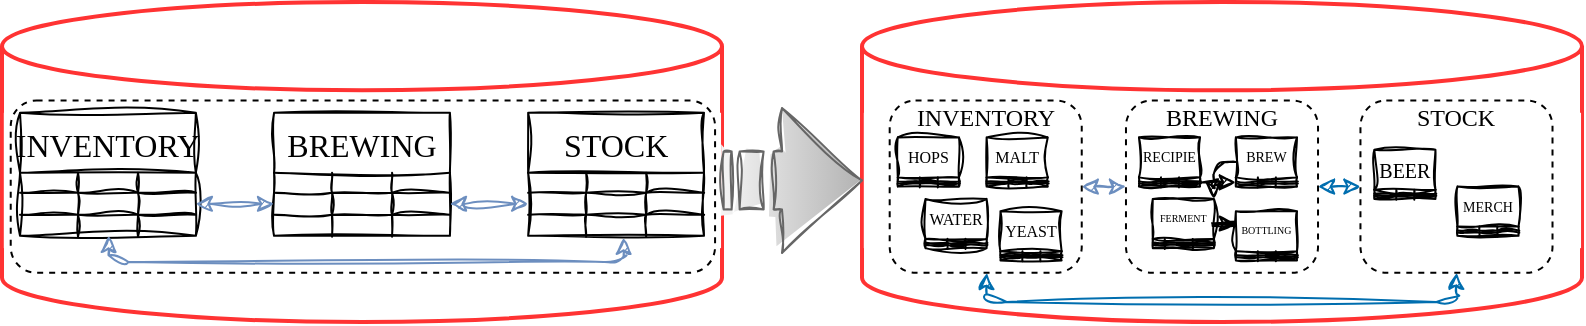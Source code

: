 <mxfile version="21.2.8" type="device">
  <diagram name="Page-1" id="IX2sbBPFJrls7Xq33dwb">
    <mxGraphModel dx="825" dy="633" grid="1" gridSize="10" guides="1" tooltips="1" connect="1" arrows="1" fold="1" page="1" pageScale="1" pageWidth="827" pageHeight="1169" math="0" shadow="0">
      <root>
        <mxCell id="0" />
        <mxCell id="1" parent="0" />
        <mxCell id="jbtqDZHQ1y1ZXkg8tkZU-263" value="" style="group" vertex="1" connectable="0" parent="1">
          <mxGeometry x="20" y="40" width="360" height="160" as="geometry" />
        </mxCell>
        <mxCell id="jbtqDZHQ1y1ZXkg8tkZU-264" value="" style="html=1;verticalLabelPosition=bottom;align=center;labelBackgroundColor=#ffffff;verticalAlign=top;strokeWidth=2;strokeColor=#FF3333;shadow=0;dashed=0;shape=mxgraph.ios7.icons.data;" vertex="1" parent="jbtqDZHQ1y1ZXkg8tkZU-263">
          <mxGeometry width="360" height="160" as="geometry" />
        </mxCell>
        <mxCell id="jbtqDZHQ1y1ZXkg8tkZU-265" value="" style="rounded=0;whiteSpace=wrap;html=1;strokeColor=none;" vertex="1" parent="jbtqDZHQ1y1ZXkg8tkZU-263">
          <mxGeometry x="0.9" y="55.385" width="358.615" height="67.692" as="geometry" />
        </mxCell>
        <mxCell id="jbtqDZHQ1y1ZXkg8tkZU-266" value="" style="rounded=1;whiteSpace=wrap;html=1;dashed=1;" vertex="1" parent="jbtqDZHQ1y1ZXkg8tkZU-263">
          <mxGeometry x="4.362" y="49.231" width="352.177" height="86.154" as="geometry" />
        </mxCell>
        <mxCell id="jbtqDZHQ1y1ZXkg8tkZU-267" value="INVENTORY" style="shape=table;startSize=30;container=1;collapsible=0;childLayout=tableLayout;strokeColor=default;fontSize=16;sketch=1;curveFitting=1;jiggle=2;fontFamily=Times New Roman;" vertex="1" parent="jbtqDZHQ1y1ZXkg8tkZU-263">
          <mxGeometry x="9" y="55.385" width="87.923" height="61.538" as="geometry" />
        </mxCell>
        <mxCell id="jbtqDZHQ1y1ZXkg8tkZU-268" value="" style="shape=tableRow;horizontal=0;startSize=0;swimlaneHead=0;swimlaneBody=0;strokeColor=inherit;top=0;left=0;bottom=0;right=0;collapsible=0;dropTarget=0;fillColor=none;points=[[0,0.5],[1,0.5]];portConstraint=eastwest;fontSize=16;" vertex="1" parent="jbtqDZHQ1y1ZXkg8tkZU-267">
          <mxGeometry y="30" width="87.923" height="10" as="geometry" />
        </mxCell>
        <mxCell id="jbtqDZHQ1y1ZXkg8tkZU-269" value="" style="shape=partialRectangle;html=1;whiteSpace=wrap;connectable=0;strokeColor=inherit;overflow=hidden;fillColor=none;top=0;left=0;bottom=0;right=0;pointerEvents=1;fontSize=16;" vertex="1" parent="jbtqDZHQ1y1ZXkg8tkZU-268">
          <mxGeometry width="29" height="10" as="geometry">
            <mxRectangle width="29" height="10" as="alternateBounds" />
          </mxGeometry>
        </mxCell>
        <mxCell id="jbtqDZHQ1y1ZXkg8tkZU-270" value="" style="shape=partialRectangle;html=1;whiteSpace=wrap;connectable=0;strokeColor=inherit;overflow=hidden;fillColor=none;top=0;left=0;bottom=0;right=0;pointerEvents=1;fontSize=16;" vertex="1" parent="jbtqDZHQ1y1ZXkg8tkZU-268">
          <mxGeometry x="29" width="30" height="10" as="geometry">
            <mxRectangle width="30" height="10" as="alternateBounds" />
          </mxGeometry>
        </mxCell>
        <mxCell id="jbtqDZHQ1y1ZXkg8tkZU-271" value="" style="shape=partialRectangle;html=1;whiteSpace=wrap;connectable=0;strokeColor=inherit;overflow=hidden;fillColor=none;top=0;left=0;bottom=0;right=0;pointerEvents=1;fontSize=16;" vertex="1" parent="jbtqDZHQ1y1ZXkg8tkZU-268">
          <mxGeometry x="59" width="29" height="10" as="geometry">
            <mxRectangle width="29" height="10" as="alternateBounds" />
          </mxGeometry>
        </mxCell>
        <mxCell id="jbtqDZHQ1y1ZXkg8tkZU-272" value="" style="shape=tableRow;horizontal=0;startSize=0;swimlaneHead=0;swimlaneBody=0;strokeColor=inherit;top=0;left=0;bottom=0;right=0;collapsible=0;dropTarget=0;fillColor=none;points=[[0,0.5],[1,0.5]];portConstraint=eastwest;fontSize=16;" vertex="1" parent="jbtqDZHQ1y1ZXkg8tkZU-267">
          <mxGeometry y="40" width="87.923" height="11" as="geometry" />
        </mxCell>
        <mxCell id="jbtqDZHQ1y1ZXkg8tkZU-273" value="" style="shape=partialRectangle;html=1;whiteSpace=wrap;connectable=0;strokeColor=inherit;overflow=hidden;fillColor=none;top=0;left=0;bottom=0;right=0;pointerEvents=1;fontSize=16;" vertex="1" parent="jbtqDZHQ1y1ZXkg8tkZU-272">
          <mxGeometry width="29" height="11" as="geometry">
            <mxRectangle width="29" height="11" as="alternateBounds" />
          </mxGeometry>
        </mxCell>
        <mxCell id="jbtqDZHQ1y1ZXkg8tkZU-274" value="" style="shape=partialRectangle;html=1;whiteSpace=wrap;connectable=0;strokeColor=inherit;overflow=hidden;fillColor=none;top=0;left=0;bottom=0;right=0;pointerEvents=1;fontSize=16;" vertex="1" parent="jbtqDZHQ1y1ZXkg8tkZU-272">
          <mxGeometry x="29" width="30" height="11" as="geometry">
            <mxRectangle width="30" height="11" as="alternateBounds" />
          </mxGeometry>
        </mxCell>
        <mxCell id="jbtqDZHQ1y1ZXkg8tkZU-275" value="" style="shape=partialRectangle;html=1;whiteSpace=wrap;connectable=0;strokeColor=inherit;overflow=hidden;fillColor=none;top=0;left=0;bottom=0;right=0;pointerEvents=1;fontSize=16;" vertex="1" parent="jbtqDZHQ1y1ZXkg8tkZU-272">
          <mxGeometry x="59" width="29" height="11" as="geometry">
            <mxRectangle width="29" height="11" as="alternateBounds" />
          </mxGeometry>
        </mxCell>
        <mxCell id="jbtqDZHQ1y1ZXkg8tkZU-276" value="" style="shape=tableRow;horizontal=0;startSize=0;swimlaneHead=0;swimlaneBody=0;strokeColor=inherit;top=0;left=0;bottom=0;right=0;collapsible=0;dropTarget=0;fillColor=none;points=[[0,0.5],[1,0.5]];portConstraint=eastwest;fontSize=16;" vertex="1" parent="jbtqDZHQ1y1ZXkg8tkZU-267">
          <mxGeometry y="51" width="87.923" height="11" as="geometry" />
        </mxCell>
        <mxCell id="jbtqDZHQ1y1ZXkg8tkZU-277" value="" style="shape=partialRectangle;html=1;whiteSpace=wrap;connectable=0;strokeColor=inherit;overflow=hidden;fillColor=none;top=0;left=0;bottom=0;right=0;pointerEvents=1;fontSize=16;" vertex="1" parent="jbtqDZHQ1y1ZXkg8tkZU-276">
          <mxGeometry width="29" height="11" as="geometry">
            <mxRectangle width="29" height="11" as="alternateBounds" />
          </mxGeometry>
        </mxCell>
        <mxCell id="jbtqDZHQ1y1ZXkg8tkZU-278" value="" style="shape=partialRectangle;html=1;whiteSpace=wrap;connectable=0;strokeColor=inherit;overflow=hidden;fillColor=none;top=0;left=0;bottom=0;right=0;pointerEvents=1;fontSize=16;" vertex="1" parent="jbtqDZHQ1y1ZXkg8tkZU-276">
          <mxGeometry x="29" width="30" height="11" as="geometry">
            <mxRectangle width="30" height="11" as="alternateBounds" />
          </mxGeometry>
        </mxCell>
        <mxCell id="jbtqDZHQ1y1ZXkg8tkZU-279" value="" style="shape=partialRectangle;html=1;whiteSpace=wrap;connectable=0;strokeColor=inherit;overflow=hidden;fillColor=none;top=0;left=0;bottom=0;right=0;pointerEvents=1;fontSize=16;" vertex="1" parent="jbtqDZHQ1y1ZXkg8tkZU-276">
          <mxGeometry x="59" width="29" height="11" as="geometry">
            <mxRectangle width="29" height="11" as="alternateBounds" />
          </mxGeometry>
        </mxCell>
        <mxCell id="jbtqDZHQ1y1ZXkg8tkZU-280" value="BREWING" style="shape=table;startSize=30;container=1;collapsible=0;childLayout=tableLayout;strokeColor=default;fontSize=16;sketch=1;curveFitting=1;jiggle=2;fontFamily=Times New Roman;" vertex="1" parent="jbtqDZHQ1y1ZXkg8tkZU-263">
          <mxGeometry x="136.038" y="55.385" width="87.923" height="61.538" as="geometry" />
        </mxCell>
        <mxCell id="jbtqDZHQ1y1ZXkg8tkZU-281" value="" style="shape=tableRow;horizontal=0;startSize=0;swimlaneHead=0;swimlaneBody=0;strokeColor=inherit;top=0;left=0;bottom=0;right=0;collapsible=0;dropTarget=0;fillColor=none;points=[[0,0.5],[1,0.5]];portConstraint=eastwest;fontSize=16;" vertex="1" parent="jbtqDZHQ1y1ZXkg8tkZU-280">
          <mxGeometry y="30" width="87.923" height="10" as="geometry" />
        </mxCell>
        <mxCell id="jbtqDZHQ1y1ZXkg8tkZU-282" value="" style="shape=partialRectangle;html=1;whiteSpace=wrap;connectable=0;strokeColor=inherit;overflow=hidden;fillColor=none;top=0;left=0;bottom=0;right=0;pointerEvents=1;fontSize=16;" vertex="1" parent="jbtqDZHQ1y1ZXkg8tkZU-281">
          <mxGeometry width="29" height="10" as="geometry">
            <mxRectangle width="29" height="10" as="alternateBounds" />
          </mxGeometry>
        </mxCell>
        <mxCell id="jbtqDZHQ1y1ZXkg8tkZU-283" value="" style="shape=partialRectangle;html=1;whiteSpace=wrap;connectable=0;strokeColor=inherit;overflow=hidden;fillColor=none;top=0;left=0;bottom=0;right=0;pointerEvents=1;fontSize=16;" vertex="1" parent="jbtqDZHQ1y1ZXkg8tkZU-281">
          <mxGeometry x="29" width="30" height="10" as="geometry">
            <mxRectangle width="30" height="10" as="alternateBounds" />
          </mxGeometry>
        </mxCell>
        <mxCell id="jbtqDZHQ1y1ZXkg8tkZU-284" value="" style="shape=partialRectangle;html=1;whiteSpace=wrap;connectable=0;strokeColor=inherit;overflow=hidden;fillColor=none;top=0;left=0;bottom=0;right=0;pointerEvents=1;fontSize=16;" vertex="1" parent="jbtqDZHQ1y1ZXkg8tkZU-281">
          <mxGeometry x="59" width="29" height="10" as="geometry">
            <mxRectangle width="29" height="10" as="alternateBounds" />
          </mxGeometry>
        </mxCell>
        <mxCell id="jbtqDZHQ1y1ZXkg8tkZU-285" value="" style="shape=tableRow;horizontal=0;startSize=0;swimlaneHead=0;swimlaneBody=0;strokeColor=inherit;top=0;left=0;bottom=0;right=0;collapsible=0;dropTarget=0;fillColor=none;points=[[0,0.5],[1,0.5]];portConstraint=eastwest;fontSize=16;" vertex="1" parent="jbtqDZHQ1y1ZXkg8tkZU-280">
          <mxGeometry y="40" width="87.923" height="11" as="geometry" />
        </mxCell>
        <mxCell id="jbtqDZHQ1y1ZXkg8tkZU-286" value="" style="shape=partialRectangle;html=1;whiteSpace=wrap;connectable=0;strokeColor=inherit;overflow=hidden;fillColor=none;top=0;left=0;bottom=0;right=0;pointerEvents=1;fontSize=16;" vertex="1" parent="jbtqDZHQ1y1ZXkg8tkZU-285">
          <mxGeometry width="29" height="11" as="geometry">
            <mxRectangle width="29" height="11" as="alternateBounds" />
          </mxGeometry>
        </mxCell>
        <mxCell id="jbtqDZHQ1y1ZXkg8tkZU-287" value="" style="shape=partialRectangle;html=1;whiteSpace=wrap;connectable=0;strokeColor=inherit;overflow=hidden;fillColor=none;top=0;left=0;bottom=0;right=0;pointerEvents=1;fontSize=16;" vertex="1" parent="jbtqDZHQ1y1ZXkg8tkZU-285">
          <mxGeometry x="29" width="30" height="11" as="geometry">
            <mxRectangle width="30" height="11" as="alternateBounds" />
          </mxGeometry>
        </mxCell>
        <mxCell id="jbtqDZHQ1y1ZXkg8tkZU-288" value="" style="shape=partialRectangle;html=1;whiteSpace=wrap;connectable=0;strokeColor=inherit;overflow=hidden;fillColor=none;top=0;left=0;bottom=0;right=0;pointerEvents=1;fontSize=16;" vertex="1" parent="jbtqDZHQ1y1ZXkg8tkZU-285">
          <mxGeometry x="59" width="29" height="11" as="geometry">
            <mxRectangle width="29" height="11" as="alternateBounds" />
          </mxGeometry>
        </mxCell>
        <mxCell id="jbtqDZHQ1y1ZXkg8tkZU-289" value="" style="shape=tableRow;horizontal=0;startSize=0;swimlaneHead=0;swimlaneBody=0;strokeColor=inherit;top=0;left=0;bottom=0;right=0;collapsible=0;dropTarget=0;fillColor=none;points=[[0,0.5],[1,0.5]];portConstraint=eastwest;fontSize=16;" vertex="1" parent="jbtqDZHQ1y1ZXkg8tkZU-280">
          <mxGeometry y="51" width="87.923" height="11" as="geometry" />
        </mxCell>
        <mxCell id="jbtqDZHQ1y1ZXkg8tkZU-290" value="" style="shape=partialRectangle;html=1;whiteSpace=wrap;connectable=0;strokeColor=inherit;overflow=hidden;fillColor=none;top=0;left=0;bottom=0;right=0;pointerEvents=1;fontSize=16;" vertex="1" parent="jbtqDZHQ1y1ZXkg8tkZU-289">
          <mxGeometry width="29" height="11" as="geometry">
            <mxRectangle width="29" height="11" as="alternateBounds" />
          </mxGeometry>
        </mxCell>
        <mxCell id="jbtqDZHQ1y1ZXkg8tkZU-291" value="" style="shape=partialRectangle;html=1;whiteSpace=wrap;connectable=0;strokeColor=inherit;overflow=hidden;fillColor=none;top=0;left=0;bottom=0;right=0;pointerEvents=1;fontSize=16;" vertex="1" parent="jbtqDZHQ1y1ZXkg8tkZU-289">
          <mxGeometry x="29" width="30" height="11" as="geometry">
            <mxRectangle width="30" height="11" as="alternateBounds" />
          </mxGeometry>
        </mxCell>
        <mxCell id="jbtqDZHQ1y1ZXkg8tkZU-292" value="" style="shape=partialRectangle;html=1;whiteSpace=wrap;connectable=0;strokeColor=inherit;overflow=hidden;fillColor=none;top=0;left=0;bottom=0;right=0;pointerEvents=1;fontSize=16;" vertex="1" parent="jbtqDZHQ1y1ZXkg8tkZU-289">
          <mxGeometry x="59" width="29" height="11" as="geometry">
            <mxRectangle width="29" height="11" as="alternateBounds" />
          </mxGeometry>
        </mxCell>
        <mxCell id="jbtqDZHQ1y1ZXkg8tkZU-293" style="edgeStyle=orthogonalEdgeStyle;rounded=1;orthogonalLoop=1;jettySize=auto;html=1;entryX=0.504;entryY=0.957;entryDx=0;entryDy=0;entryPerimeter=0;exitX=0.543;exitY=1.043;exitDx=0;exitDy=0;exitPerimeter=0;sketch=1;curveFitting=1;jiggle=2;startArrow=classic;startFill=1;fillColor=#dae8fc;strokeColor=#6c8ebf;" edge="1" parent="jbtqDZHQ1y1ZXkg8tkZU-263" source="jbtqDZHQ1y1ZXkg8tkZU-303" target="jbtqDZHQ1y1ZXkg8tkZU-276">
          <mxGeometry relative="1" as="geometry">
            <Array as="points">
              <mxPoint x="311" y="130" />
              <mxPoint x="53" y="130" />
            </Array>
          </mxGeometry>
        </mxCell>
        <mxCell id="jbtqDZHQ1y1ZXkg8tkZU-294" value="STOCK" style="shape=table;startSize=30;container=1;collapsible=0;childLayout=tableLayout;strokeColor=default;fontSize=16;sketch=1;curveFitting=1;jiggle=2;fontFamily=Times New Roman;" vertex="1" parent="jbtqDZHQ1y1ZXkg8tkZU-263">
          <mxGeometry x="263.077" y="55.385" width="87.923" height="61.538" as="geometry" />
        </mxCell>
        <mxCell id="jbtqDZHQ1y1ZXkg8tkZU-295" value="" style="shape=tableRow;horizontal=0;startSize=0;swimlaneHead=0;swimlaneBody=0;strokeColor=inherit;top=0;left=0;bottom=0;right=0;collapsible=0;dropTarget=0;fillColor=none;points=[[0,0.5],[1,0.5]];portConstraint=eastwest;fontSize=16;" vertex="1" parent="jbtqDZHQ1y1ZXkg8tkZU-294">
          <mxGeometry y="30" width="87.923" height="10" as="geometry" />
        </mxCell>
        <mxCell id="jbtqDZHQ1y1ZXkg8tkZU-296" value="" style="shape=partialRectangle;html=1;whiteSpace=wrap;connectable=0;strokeColor=inherit;overflow=hidden;fillColor=none;top=0;left=0;bottom=0;right=0;pointerEvents=1;fontSize=16;" vertex="1" parent="jbtqDZHQ1y1ZXkg8tkZU-295">
          <mxGeometry width="29" height="10" as="geometry">
            <mxRectangle width="29" height="10" as="alternateBounds" />
          </mxGeometry>
        </mxCell>
        <mxCell id="jbtqDZHQ1y1ZXkg8tkZU-297" value="" style="shape=partialRectangle;html=1;whiteSpace=wrap;connectable=0;strokeColor=inherit;overflow=hidden;fillColor=none;top=0;left=0;bottom=0;right=0;pointerEvents=1;fontSize=16;" vertex="1" parent="jbtqDZHQ1y1ZXkg8tkZU-295">
          <mxGeometry x="29" width="30" height="10" as="geometry">
            <mxRectangle width="30" height="10" as="alternateBounds" />
          </mxGeometry>
        </mxCell>
        <mxCell id="jbtqDZHQ1y1ZXkg8tkZU-298" value="" style="shape=partialRectangle;html=1;whiteSpace=wrap;connectable=0;strokeColor=inherit;overflow=hidden;fillColor=none;top=0;left=0;bottom=0;right=0;pointerEvents=1;fontSize=16;" vertex="1" parent="jbtqDZHQ1y1ZXkg8tkZU-295">
          <mxGeometry x="59" width="29" height="10" as="geometry">
            <mxRectangle width="29" height="10" as="alternateBounds" />
          </mxGeometry>
        </mxCell>
        <mxCell id="jbtqDZHQ1y1ZXkg8tkZU-299" value="" style="shape=tableRow;horizontal=0;startSize=0;swimlaneHead=0;swimlaneBody=0;strokeColor=inherit;top=0;left=0;bottom=0;right=0;collapsible=0;dropTarget=0;fillColor=none;points=[[0,0.5],[1,0.5]];portConstraint=eastwest;fontSize=16;" vertex="1" parent="jbtqDZHQ1y1ZXkg8tkZU-294">
          <mxGeometry y="40" width="87.923" height="11" as="geometry" />
        </mxCell>
        <mxCell id="jbtqDZHQ1y1ZXkg8tkZU-300" value="" style="shape=partialRectangle;html=1;whiteSpace=wrap;connectable=0;strokeColor=inherit;overflow=hidden;fillColor=none;top=0;left=0;bottom=0;right=0;pointerEvents=1;fontSize=16;" vertex="1" parent="jbtqDZHQ1y1ZXkg8tkZU-299">
          <mxGeometry width="29" height="11" as="geometry">
            <mxRectangle width="29" height="11" as="alternateBounds" />
          </mxGeometry>
        </mxCell>
        <mxCell id="jbtqDZHQ1y1ZXkg8tkZU-301" value="" style="shape=partialRectangle;html=1;whiteSpace=wrap;connectable=0;strokeColor=inherit;overflow=hidden;fillColor=none;top=0;left=0;bottom=0;right=0;pointerEvents=1;fontSize=16;" vertex="1" parent="jbtqDZHQ1y1ZXkg8tkZU-299">
          <mxGeometry x="29" width="30" height="11" as="geometry">
            <mxRectangle width="30" height="11" as="alternateBounds" />
          </mxGeometry>
        </mxCell>
        <mxCell id="jbtqDZHQ1y1ZXkg8tkZU-302" value="" style="shape=partialRectangle;html=1;whiteSpace=wrap;connectable=0;strokeColor=inherit;overflow=hidden;fillColor=none;top=0;left=0;bottom=0;right=0;pointerEvents=1;fontSize=16;" vertex="1" parent="jbtqDZHQ1y1ZXkg8tkZU-299">
          <mxGeometry x="59" width="29" height="11" as="geometry">
            <mxRectangle width="29" height="11" as="alternateBounds" />
          </mxGeometry>
        </mxCell>
        <mxCell id="jbtqDZHQ1y1ZXkg8tkZU-303" value="" style="shape=tableRow;horizontal=0;startSize=0;swimlaneHead=0;swimlaneBody=0;strokeColor=inherit;top=0;left=0;bottom=0;right=0;collapsible=0;dropTarget=0;fillColor=none;points=[[0,0.5],[1,0.5]];portConstraint=eastwest;fontSize=16;" vertex="1" parent="jbtqDZHQ1y1ZXkg8tkZU-294">
          <mxGeometry y="51" width="87.923" height="11" as="geometry" />
        </mxCell>
        <mxCell id="jbtqDZHQ1y1ZXkg8tkZU-304" value="" style="shape=partialRectangle;html=1;whiteSpace=wrap;connectable=0;strokeColor=inherit;overflow=hidden;fillColor=none;top=0;left=0;bottom=0;right=0;pointerEvents=1;fontSize=16;" vertex="1" parent="jbtqDZHQ1y1ZXkg8tkZU-303">
          <mxGeometry width="29" height="11" as="geometry">
            <mxRectangle width="29" height="11" as="alternateBounds" />
          </mxGeometry>
        </mxCell>
        <mxCell id="jbtqDZHQ1y1ZXkg8tkZU-305" value="" style="shape=partialRectangle;html=1;whiteSpace=wrap;connectable=0;strokeColor=inherit;overflow=hidden;fillColor=none;top=0;left=0;bottom=0;right=0;pointerEvents=1;fontSize=16;" vertex="1" parent="jbtqDZHQ1y1ZXkg8tkZU-303">
          <mxGeometry x="29" width="30" height="11" as="geometry">
            <mxRectangle width="30" height="11" as="alternateBounds" />
          </mxGeometry>
        </mxCell>
        <mxCell id="jbtqDZHQ1y1ZXkg8tkZU-306" value="" style="shape=partialRectangle;html=1;whiteSpace=wrap;connectable=0;strokeColor=inherit;overflow=hidden;fillColor=none;top=0;left=0;bottom=0;right=0;pointerEvents=1;fontSize=16;" vertex="1" parent="jbtqDZHQ1y1ZXkg8tkZU-303">
          <mxGeometry x="59" width="29" height="11" as="geometry">
            <mxRectangle width="29" height="11" as="alternateBounds" />
          </mxGeometry>
        </mxCell>
        <mxCell id="jbtqDZHQ1y1ZXkg8tkZU-307" style="edgeStyle=orthogonalEdgeStyle;orthogonalLoop=1;jettySize=auto;html=1;exitX=1;exitY=0.5;exitDx=0;exitDy=0;entryX=0;entryY=0.5;entryDx=0;entryDy=0;jumpStyle=none;sketch=1;curveFitting=1;jiggle=2;strokeColor=#6c8ebf;curved=1;startArrow=classic;startFill=1;fillColor=#dae8fc;" edge="1" parent="jbtqDZHQ1y1ZXkg8tkZU-263" source="jbtqDZHQ1y1ZXkg8tkZU-285" target="jbtqDZHQ1y1ZXkg8tkZU-299">
          <mxGeometry relative="1" as="geometry" />
        </mxCell>
        <mxCell id="jbtqDZHQ1y1ZXkg8tkZU-308" style="edgeStyle=orthogonalEdgeStyle;rounded=1;orthogonalLoop=1;jettySize=auto;html=1;exitX=1;exitY=0.5;exitDx=0;exitDy=0;entryX=0;entryY=0.5;entryDx=0;entryDy=0;sketch=1;curveFitting=1;jiggle=2;startArrow=classic;startFill=1;fillColor=#dae8fc;strokeColor=#6c8ebf;" edge="1" parent="jbtqDZHQ1y1ZXkg8tkZU-263" source="jbtqDZHQ1y1ZXkg8tkZU-272" target="jbtqDZHQ1y1ZXkg8tkZU-285">
          <mxGeometry relative="1" as="geometry" />
        </mxCell>
        <mxCell id="jbtqDZHQ1y1ZXkg8tkZU-309" value="" style="group;fontFamily=Times New Roman;" vertex="1" connectable="0" parent="1">
          <mxGeometry x="450" y="40" width="360" height="160" as="geometry" />
        </mxCell>
        <mxCell id="jbtqDZHQ1y1ZXkg8tkZU-310" value="" style="html=1;verticalLabelPosition=bottom;align=center;labelBackgroundColor=#ffffff;verticalAlign=top;strokeWidth=2;strokeColor=#FF3333;shadow=0;dashed=0;shape=mxgraph.ios7.icons.data;" vertex="1" parent="jbtqDZHQ1y1ZXkg8tkZU-309">
          <mxGeometry width="360.0" height="160" as="geometry" />
        </mxCell>
        <mxCell id="jbtqDZHQ1y1ZXkg8tkZU-311" value="" style="rounded=0;whiteSpace=wrap;html=1;strokeColor=none;" vertex="1" parent="jbtqDZHQ1y1ZXkg8tkZU-309">
          <mxGeometry x="0.9" y="55.385" width="358.615" height="67.692" as="geometry" />
        </mxCell>
        <mxCell id="jbtqDZHQ1y1ZXkg8tkZU-312" style="edgeStyle=orthogonalEdgeStyle;rounded=0;orthogonalLoop=1;jettySize=auto;html=1;exitX=1;exitY=0.5;exitDx=0;exitDy=0;entryX=0;entryY=0.5;entryDx=0;entryDy=0;startArrow=classic;startFill=1;sketch=1;curveFitting=1;jiggle=2;strokeColor=#6c8ebf;fillColor=#dae8fc;" edge="1" parent="jbtqDZHQ1y1ZXkg8tkZU-309" source="jbtqDZHQ1y1ZXkg8tkZU-313" target="jbtqDZHQ1y1ZXkg8tkZU-315">
          <mxGeometry relative="1" as="geometry" />
        </mxCell>
        <mxCell id="jbtqDZHQ1y1ZXkg8tkZU-313" value="" style="rounded=1;whiteSpace=wrap;html=1;dashed=1;" vertex="1" parent="jbtqDZHQ1y1ZXkg8tkZU-309">
          <mxGeometry x="13.846" y="49.231" width="96.023" height="86.154" as="geometry" />
        </mxCell>
        <mxCell id="jbtqDZHQ1y1ZXkg8tkZU-314" style="edgeStyle=orthogonalEdgeStyle;rounded=0;orthogonalLoop=1;jettySize=auto;html=1;exitX=1;exitY=0.5;exitDx=0;exitDy=0;entryX=0;entryY=0.5;entryDx=0;entryDy=0;startArrow=classic;startFill=1;sketch=1;curveFitting=1;jiggle=2;fillColor=#1ba1e2;strokeColor=#006EAF;" edge="1" parent="jbtqDZHQ1y1ZXkg8tkZU-309" source="jbtqDZHQ1y1ZXkg8tkZU-315" target="jbtqDZHQ1y1ZXkg8tkZU-317">
          <mxGeometry relative="1" as="geometry" />
        </mxCell>
        <mxCell id="jbtqDZHQ1y1ZXkg8tkZU-315" value="" style="rounded=1;whiteSpace=wrap;html=1;dashed=1;" vertex="1" parent="jbtqDZHQ1y1ZXkg8tkZU-309">
          <mxGeometry x="131.988" y="49.231" width="96.023" height="86.154" as="geometry" />
        </mxCell>
        <mxCell id="jbtqDZHQ1y1ZXkg8tkZU-316" style="edgeStyle=orthogonalEdgeStyle;rounded=1;orthogonalLoop=1;jettySize=auto;html=1;exitX=0.5;exitY=1;exitDx=0;exitDy=0;entryX=0.173;entryY=0.847;entryDx=0;entryDy=0;entryPerimeter=0;startArrow=classic;startFill=1;fillColor=#1ba1e2;strokeColor=#006EAF;sketch=1;curveFitting=1;jiggle=2;" edge="1" parent="jbtqDZHQ1y1ZXkg8tkZU-309" source="jbtqDZHQ1y1ZXkg8tkZU-317" target="jbtqDZHQ1y1ZXkg8tkZU-310">
          <mxGeometry relative="1" as="geometry">
            <Array as="points">
              <mxPoint x="297" y="150" />
              <mxPoint x="62" y="150" />
            </Array>
          </mxGeometry>
        </mxCell>
        <mxCell id="jbtqDZHQ1y1ZXkg8tkZU-317" value="" style="rounded=1;whiteSpace=wrap;html=1;dashed=1;" vertex="1" parent="jbtqDZHQ1y1ZXkg8tkZU-309">
          <mxGeometry x="249.231" y="49.231" width="96.023" height="86.154" as="geometry" />
        </mxCell>
        <mxCell id="jbtqDZHQ1y1ZXkg8tkZU-318" value="HOPS" style="shape=table;startSize=20;container=1;collapsible=0;childLayout=tableLayout;strokeColor=default;fontSize=8;sketch=1;curveFitting=1;jiggle=2;fontFamily=Times New Roman;" vertex="1" parent="jbtqDZHQ1y1ZXkg8tkZU-309">
          <mxGeometry x="17.896" y="67.692" width="30.565" height="24.615" as="geometry" />
        </mxCell>
        <mxCell id="jbtqDZHQ1y1ZXkg8tkZU-319" value="" style="shape=tableRow;horizontal=0;startSize=0;swimlaneHead=0;swimlaneBody=0;strokeColor=inherit;top=0;left=0;bottom=0;right=0;collapsible=0;dropTarget=0;fillColor=none;points=[[0,0.5],[1,0.5]];portConstraint=eastwest;fontSize=16;" vertex="1" parent="jbtqDZHQ1y1ZXkg8tkZU-318">
          <mxGeometry y="20" width="30.565" height="2" as="geometry" />
        </mxCell>
        <mxCell id="jbtqDZHQ1y1ZXkg8tkZU-320" value="" style="shape=partialRectangle;html=1;whiteSpace=wrap;connectable=0;strokeColor=inherit;overflow=hidden;fillColor=none;top=0;left=0;bottom=0;right=0;pointerEvents=1;fontSize=16;" vertex="1" parent="jbtqDZHQ1y1ZXkg8tkZU-319">
          <mxGeometry width="11" height="2" as="geometry">
            <mxRectangle width="11" height="2" as="alternateBounds" />
          </mxGeometry>
        </mxCell>
        <mxCell id="jbtqDZHQ1y1ZXkg8tkZU-321" value="" style="shape=partialRectangle;html=1;whiteSpace=wrap;connectable=0;strokeColor=inherit;overflow=hidden;fillColor=none;top=0;left=0;bottom=0;right=0;pointerEvents=1;fontSize=16;" vertex="1" parent="jbtqDZHQ1y1ZXkg8tkZU-319">
          <mxGeometry x="11" width="9" height="2" as="geometry">
            <mxRectangle width="9" height="2" as="alternateBounds" />
          </mxGeometry>
        </mxCell>
        <mxCell id="jbtqDZHQ1y1ZXkg8tkZU-322" value="" style="shape=partialRectangle;html=1;whiteSpace=wrap;connectable=0;strokeColor=inherit;overflow=hidden;fillColor=none;top=0;left=0;bottom=0;right=0;pointerEvents=1;fontSize=16;" vertex="1" parent="jbtqDZHQ1y1ZXkg8tkZU-319">
          <mxGeometry x="20" width="11" height="2" as="geometry">
            <mxRectangle width="11" height="2" as="alternateBounds" />
          </mxGeometry>
        </mxCell>
        <mxCell id="jbtqDZHQ1y1ZXkg8tkZU-323" value="" style="shape=tableRow;horizontal=0;startSize=0;swimlaneHead=0;swimlaneBody=0;strokeColor=inherit;top=0;left=0;bottom=0;right=0;collapsible=0;dropTarget=0;fillColor=none;points=[[0,0.5],[1,0.5]];portConstraint=eastwest;fontSize=16;" vertex="1" parent="jbtqDZHQ1y1ZXkg8tkZU-318">
          <mxGeometry y="22" width="30.565" height="1" as="geometry" />
        </mxCell>
        <mxCell id="jbtqDZHQ1y1ZXkg8tkZU-324" value="" style="shape=partialRectangle;html=1;whiteSpace=wrap;connectable=0;strokeColor=inherit;overflow=hidden;fillColor=none;top=0;left=0;bottom=0;right=0;pointerEvents=1;fontSize=16;" vertex="1" parent="jbtqDZHQ1y1ZXkg8tkZU-323">
          <mxGeometry width="11" height="1" as="geometry">
            <mxRectangle width="11" height="1" as="alternateBounds" />
          </mxGeometry>
        </mxCell>
        <mxCell id="jbtqDZHQ1y1ZXkg8tkZU-325" value="" style="shape=partialRectangle;html=1;whiteSpace=wrap;connectable=0;strokeColor=inherit;overflow=hidden;fillColor=none;top=0;left=0;bottom=0;right=0;pointerEvents=1;fontSize=16;" vertex="1" parent="jbtqDZHQ1y1ZXkg8tkZU-323">
          <mxGeometry x="11" width="9" height="1" as="geometry">
            <mxRectangle width="9" height="1" as="alternateBounds" />
          </mxGeometry>
        </mxCell>
        <mxCell id="jbtqDZHQ1y1ZXkg8tkZU-326" value="" style="shape=partialRectangle;html=1;whiteSpace=wrap;connectable=0;strokeColor=inherit;overflow=hidden;fillColor=none;top=0;left=0;bottom=0;right=0;pointerEvents=1;fontSize=16;" vertex="1" parent="jbtqDZHQ1y1ZXkg8tkZU-323">
          <mxGeometry x="20" width="11" height="1" as="geometry">
            <mxRectangle width="11" height="1" as="alternateBounds" />
          </mxGeometry>
        </mxCell>
        <mxCell id="jbtqDZHQ1y1ZXkg8tkZU-327" value="" style="shape=tableRow;horizontal=0;startSize=0;swimlaneHead=0;swimlaneBody=0;strokeColor=inherit;top=0;left=0;bottom=0;right=0;collapsible=0;dropTarget=0;fillColor=none;points=[[0,0.5],[1,0.5]];portConstraint=eastwest;fontSize=16;" vertex="1" parent="jbtqDZHQ1y1ZXkg8tkZU-318">
          <mxGeometry y="23" width="30.565" height="2" as="geometry" />
        </mxCell>
        <mxCell id="jbtqDZHQ1y1ZXkg8tkZU-328" value="" style="shape=partialRectangle;html=1;whiteSpace=wrap;connectable=0;strokeColor=inherit;overflow=hidden;fillColor=none;top=0;left=0;bottom=0;right=0;pointerEvents=1;fontSize=16;" vertex="1" parent="jbtqDZHQ1y1ZXkg8tkZU-327">
          <mxGeometry width="11" height="2" as="geometry">
            <mxRectangle width="11" height="2" as="alternateBounds" />
          </mxGeometry>
        </mxCell>
        <mxCell id="jbtqDZHQ1y1ZXkg8tkZU-329" value="" style="shape=partialRectangle;html=1;whiteSpace=wrap;connectable=0;strokeColor=inherit;overflow=hidden;fillColor=none;top=0;left=0;bottom=0;right=0;pointerEvents=1;fontSize=16;" vertex="1" parent="jbtqDZHQ1y1ZXkg8tkZU-327">
          <mxGeometry x="11" width="9" height="2" as="geometry">
            <mxRectangle width="9" height="2" as="alternateBounds" />
          </mxGeometry>
        </mxCell>
        <mxCell id="jbtqDZHQ1y1ZXkg8tkZU-330" value="" style="shape=partialRectangle;html=1;whiteSpace=wrap;connectable=0;strokeColor=inherit;overflow=hidden;fillColor=none;top=0;left=0;bottom=0;right=0;pointerEvents=1;fontSize=16;" vertex="1" parent="jbtqDZHQ1y1ZXkg8tkZU-327">
          <mxGeometry x="20" width="11" height="2" as="geometry">
            <mxRectangle width="11" height="2" as="alternateBounds" />
          </mxGeometry>
        </mxCell>
        <mxCell id="jbtqDZHQ1y1ZXkg8tkZU-331" value="WATER" style="shape=table;startSize=20;container=1;collapsible=0;childLayout=tableLayout;strokeColor=default;fontSize=8;sketch=1;curveFitting=1;jiggle=2;fontFamily=Times New Roman;verticalAlign=middle;" vertex="1" parent="jbtqDZHQ1y1ZXkg8tkZU-309">
          <mxGeometry x="31.742" y="98.462" width="30.565" height="24.615" as="geometry" />
        </mxCell>
        <mxCell id="jbtqDZHQ1y1ZXkg8tkZU-332" value="" style="shape=tableRow;horizontal=0;startSize=0;swimlaneHead=0;swimlaneBody=0;strokeColor=inherit;top=0;left=0;bottom=0;right=0;collapsible=0;dropTarget=0;fillColor=none;points=[[0,0.5],[1,0.5]];portConstraint=eastwest;fontSize=16;" vertex="1" parent="jbtqDZHQ1y1ZXkg8tkZU-331">
          <mxGeometry y="20" width="30.565" height="2" as="geometry" />
        </mxCell>
        <mxCell id="jbtqDZHQ1y1ZXkg8tkZU-333" value="" style="shape=partialRectangle;html=1;whiteSpace=wrap;connectable=0;strokeColor=inherit;overflow=hidden;fillColor=none;top=0;left=0;bottom=0;right=0;pointerEvents=1;fontSize=16;" vertex="1" parent="jbtqDZHQ1y1ZXkg8tkZU-332">
          <mxGeometry width="11" height="2" as="geometry">
            <mxRectangle width="11" height="2" as="alternateBounds" />
          </mxGeometry>
        </mxCell>
        <mxCell id="jbtqDZHQ1y1ZXkg8tkZU-334" value="" style="shape=partialRectangle;html=1;whiteSpace=wrap;connectable=0;strokeColor=inherit;overflow=hidden;fillColor=none;top=0;left=0;bottom=0;right=0;pointerEvents=1;fontSize=16;" vertex="1" parent="jbtqDZHQ1y1ZXkg8tkZU-332">
          <mxGeometry x="11" width="9" height="2" as="geometry">
            <mxRectangle width="9" height="2" as="alternateBounds" />
          </mxGeometry>
        </mxCell>
        <mxCell id="jbtqDZHQ1y1ZXkg8tkZU-335" value="" style="shape=partialRectangle;html=1;whiteSpace=wrap;connectable=0;strokeColor=inherit;overflow=hidden;fillColor=none;top=0;left=0;bottom=0;right=0;pointerEvents=1;fontSize=16;" vertex="1" parent="jbtqDZHQ1y1ZXkg8tkZU-332">
          <mxGeometry x="20" width="11" height="2" as="geometry">
            <mxRectangle width="11" height="2" as="alternateBounds" />
          </mxGeometry>
        </mxCell>
        <mxCell id="jbtqDZHQ1y1ZXkg8tkZU-336" value="" style="shape=tableRow;horizontal=0;startSize=0;swimlaneHead=0;swimlaneBody=0;strokeColor=inherit;top=0;left=0;bottom=0;right=0;collapsible=0;dropTarget=0;fillColor=none;points=[[0,0.5],[1,0.5]];portConstraint=eastwest;fontSize=16;" vertex="1" parent="jbtqDZHQ1y1ZXkg8tkZU-331">
          <mxGeometry y="22" width="30.565" height="1" as="geometry" />
        </mxCell>
        <mxCell id="jbtqDZHQ1y1ZXkg8tkZU-337" value="" style="shape=partialRectangle;html=1;whiteSpace=wrap;connectable=0;strokeColor=inherit;overflow=hidden;fillColor=none;top=0;left=0;bottom=0;right=0;pointerEvents=1;fontSize=16;" vertex="1" parent="jbtqDZHQ1y1ZXkg8tkZU-336">
          <mxGeometry width="11" height="1" as="geometry">
            <mxRectangle width="11" height="1" as="alternateBounds" />
          </mxGeometry>
        </mxCell>
        <mxCell id="jbtqDZHQ1y1ZXkg8tkZU-338" value="" style="shape=partialRectangle;html=1;whiteSpace=wrap;connectable=0;strokeColor=inherit;overflow=hidden;fillColor=none;top=0;left=0;bottom=0;right=0;pointerEvents=1;fontSize=16;" vertex="1" parent="jbtqDZHQ1y1ZXkg8tkZU-336">
          <mxGeometry x="11" width="9" height="1" as="geometry">
            <mxRectangle width="9" height="1" as="alternateBounds" />
          </mxGeometry>
        </mxCell>
        <mxCell id="jbtqDZHQ1y1ZXkg8tkZU-339" value="" style="shape=partialRectangle;html=1;whiteSpace=wrap;connectable=0;strokeColor=inherit;overflow=hidden;fillColor=none;top=0;left=0;bottom=0;right=0;pointerEvents=1;fontSize=16;" vertex="1" parent="jbtqDZHQ1y1ZXkg8tkZU-336">
          <mxGeometry x="20" width="11" height="1" as="geometry">
            <mxRectangle width="11" height="1" as="alternateBounds" />
          </mxGeometry>
        </mxCell>
        <mxCell id="jbtqDZHQ1y1ZXkg8tkZU-340" value="" style="shape=tableRow;horizontal=0;startSize=0;swimlaneHead=0;swimlaneBody=0;strokeColor=inherit;top=0;left=0;bottom=0;right=0;collapsible=0;dropTarget=0;fillColor=none;points=[[0,0.5],[1,0.5]];portConstraint=eastwest;fontSize=16;" vertex="1" parent="jbtqDZHQ1y1ZXkg8tkZU-331">
          <mxGeometry y="23" width="30.565" height="2" as="geometry" />
        </mxCell>
        <mxCell id="jbtqDZHQ1y1ZXkg8tkZU-341" value="" style="shape=partialRectangle;html=1;whiteSpace=wrap;connectable=0;strokeColor=inherit;overflow=hidden;fillColor=none;top=0;left=0;bottom=0;right=0;pointerEvents=1;fontSize=16;" vertex="1" parent="jbtqDZHQ1y1ZXkg8tkZU-340">
          <mxGeometry width="11" height="2" as="geometry">
            <mxRectangle width="11" height="2" as="alternateBounds" />
          </mxGeometry>
        </mxCell>
        <mxCell id="jbtqDZHQ1y1ZXkg8tkZU-342" value="" style="shape=partialRectangle;html=1;whiteSpace=wrap;connectable=0;strokeColor=inherit;overflow=hidden;fillColor=none;top=0;left=0;bottom=0;right=0;pointerEvents=1;fontSize=16;" vertex="1" parent="jbtqDZHQ1y1ZXkg8tkZU-340">
          <mxGeometry x="11" width="9" height="2" as="geometry">
            <mxRectangle width="9" height="2" as="alternateBounds" />
          </mxGeometry>
        </mxCell>
        <mxCell id="jbtqDZHQ1y1ZXkg8tkZU-343" value="" style="shape=partialRectangle;html=1;whiteSpace=wrap;connectable=0;strokeColor=inherit;overflow=hidden;fillColor=none;top=0;left=0;bottom=0;right=0;pointerEvents=1;fontSize=16;" vertex="1" parent="jbtqDZHQ1y1ZXkg8tkZU-340">
          <mxGeometry x="20" width="11" height="2" as="geometry">
            <mxRectangle width="11" height="2" as="alternateBounds" />
          </mxGeometry>
        </mxCell>
        <mxCell id="jbtqDZHQ1y1ZXkg8tkZU-344" value="MALT" style="shape=table;startSize=20;container=1;collapsible=0;childLayout=tableLayout;strokeColor=default;fontSize=8;sketch=1;curveFitting=1;jiggle=2;fontFamily=Times New Roman;" vertex="1" parent="jbtqDZHQ1y1ZXkg8tkZU-309">
          <mxGeometry x="62.308" y="67.692" width="30.565" height="24.615" as="geometry" />
        </mxCell>
        <mxCell id="jbtqDZHQ1y1ZXkg8tkZU-345" value="" style="shape=tableRow;horizontal=0;startSize=0;swimlaneHead=0;swimlaneBody=0;strokeColor=inherit;top=0;left=0;bottom=0;right=0;collapsible=0;dropTarget=0;fillColor=none;points=[[0,0.5],[1,0.5]];portConstraint=eastwest;fontSize=16;" vertex="1" parent="jbtqDZHQ1y1ZXkg8tkZU-344">
          <mxGeometry y="20" width="30.565" height="2" as="geometry" />
        </mxCell>
        <mxCell id="jbtqDZHQ1y1ZXkg8tkZU-346" value="" style="shape=partialRectangle;html=1;whiteSpace=wrap;connectable=0;strokeColor=inherit;overflow=hidden;fillColor=none;top=0;left=0;bottom=0;right=0;pointerEvents=1;fontSize=16;" vertex="1" parent="jbtqDZHQ1y1ZXkg8tkZU-345">
          <mxGeometry width="11" height="2" as="geometry">
            <mxRectangle width="11" height="2" as="alternateBounds" />
          </mxGeometry>
        </mxCell>
        <mxCell id="jbtqDZHQ1y1ZXkg8tkZU-347" value="" style="shape=partialRectangle;html=1;whiteSpace=wrap;connectable=0;strokeColor=inherit;overflow=hidden;fillColor=none;top=0;left=0;bottom=0;right=0;pointerEvents=1;fontSize=16;" vertex="1" parent="jbtqDZHQ1y1ZXkg8tkZU-345">
          <mxGeometry x="11" width="9" height="2" as="geometry">
            <mxRectangle width="9" height="2" as="alternateBounds" />
          </mxGeometry>
        </mxCell>
        <mxCell id="jbtqDZHQ1y1ZXkg8tkZU-348" value="" style="shape=partialRectangle;html=1;whiteSpace=wrap;connectable=0;strokeColor=inherit;overflow=hidden;fillColor=none;top=0;left=0;bottom=0;right=0;pointerEvents=1;fontSize=16;" vertex="1" parent="jbtqDZHQ1y1ZXkg8tkZU-345">
          <mxGeometry x="20" width="11" height="2" as="geometry">
            <mxRectangle width="11" height="2" as="alternateBounds" />
          </mxGeometry>
        </mxCell>
        <mxCell id="jbtqDZHQ1y1ZXkg8tkZU-349" value="" style="shape=tableRow;horizontal=0;startSize=0;swimlaneHead=0;swimlaneBody=0;strokeColor=inherit;top=0;left=0;bottom=0;right=0;collapsible=0;dropTarget=0;fillColor=none;points=[[0,0.5],[1,0.5]];portConstraint=eastwest;fontSize=16;" vertex="1" parent="jbtqDZHQ1y1ZXkg8tkZU-344">
          <mxGeometry y="22" width="30.565" height="1" as="geometry" />
        </mxCell>
        <mxCell id="jbtqDZHQ1y1ZXkg8tkZU-350" value="" style="shape=partialRectangle;html=1;whiteSpace=wrap;connectable=0;strokeColor=inherit;overflow=hidden;fillColor=none;top=0;left=0;bottom=0;right=0;pointerEvents=1;fontSize=16;" vertex="1" parent="jbtqDZHQ1y1ZXkg8tkZU-349">
          <mxGeometry width="11" height="1" as="geometry">
            <mxRectangle width="11" height="1" as="alternateBounds" />
          </mxGeometry>
        </mxCell>
        <mxCell id="jbtqDZHQ1y1ZXkg8tkZU-351" value="" style="shape=partialRectangle;html=1;whiteSpace=wrap;connectable=0;strokeColor=inherit;overflow=hidden;fillColor=none;top=0;left=0;bottom=0;right=0;pointerEvents=1;fontSize=16;" vertex="1" parent="jbtqDZHQ1y1ZXkg8tkZU-349">
          <mxGeometry x="11" width="9" height="1" as="geometry">
            <mxRectangle width="9" height="1" as="alternateBounds" />
          </mxGeometry>
        </mxCell>
        <mxCell id="jbtqDZHQ1y1ZXkg8tkZU-352" value="" style="shape=partialRectangle;html=1;whiteSpace=wrap;connectable=0;strokeColor=inherit;overflow=hidden;fillColor=none;top=0;left=0;bottom=0;right=0;pointerEvents=1;fontSize=16;" vertex="1" parent="jbtqDZHQ1y1ZXkg8tkZU-349">
          <mxGeometry x="20" width="11" height="1" as="geometry">
            <mxRectangle width="11" height="1" as="alternateBounds" />
          </mxGeometry>
        </mxCell>
        <mxCell id="jbtqDZHQ1y1ZXkg8tkZU-353" value="" style="shape=tableRow;horizontal=0;startSize=0;swimlaneHead=0;swimlaneBody=0;strokeColor=inherit;top=0;left=0;bottom=0;right=0;collapsible=0;dropTarget=0;fillColor=none;points=[[0,0.5],[1,0.5]];portConstraint=eastwest;fontSize=16;" vertex="1" parent="jbtqDZHQ1y1ZXkg8tkZU-344">
          <mxGeometry y="23" width="30.565" height="2" as="geometry" />
        </mxCell>
        <mxCell id="jbtqDZHQ1y1ZXkg8tkZU-354" value="" style="shape=partialRectangle;html=1;whiteSpace=wrap;connectable=0;strokeColor=inherit;overflow=hidden;fillColor=none;top=0;left=0;bottom=0;right=0;pointerEvents=1;fontSize=16;" vertex="1" parent="jbtqDZHQ1y1ZXkg8tkZU-353">
          <mxGeometry width="11" height="2" as="geometry">
            <mxRectangle width="11" height="2" as="alternateBounds" />
          </mxGeometry>
        </mxCell>
        <mxCell id="jbtqDZHQ1y1ZXkg8tkZU-355" value="" style="shape=partialRectangle;html=1;whiteSpace=wrap;connectable=0;strokeColor=inherit;overflow=hidden;fillColor=none;top=0;left=0;bottom=0;right=0;pointerEvents=1;fontSize=16;" vertex="1" parent="jbtqDZHQ1y1ZXkg8tkZU-353">
          <mxGeometry x="11" width="9" height="2" as="geometry">
            <mxRectangle width="9" height="2" as="alternateBounds" />
          </mxGeometry>
        </mxCell>
        <mxCell id="jbtqDZHQ1y1ZXkg8tkZU-356" value="" style="shape=partialRectangle;html=1;whiteSpace=wrap;connectable=0;strokeColor=inherit;overflow=hidden;fillColor=none;top=0;left=0;bottom=0;right=0;pointerEvents=1;fontSize=16;" vertex="1" parent="jbtqDZHQ1y1ZXkg8tkZU-353">
          <mxGeometry x="20" width="11" height="2" as="geometry">
            <mxRectangle width="11" height="2" as="alternateBounds" />
          </mxGeometry>
        </mxCell>
        <mxCell id="jbtqDZHQ1y1ZXkg8tkZU-357" value="RECIPIE" style="shape=table;startSize=20;container=1;collapsible=0;childLayout=tableLayout;strokeColor=default;fontSize=7;sketch=1;curveFitting=1;jiggle=2;fontFamily=Times New Roman;" vertex="1" parent="jbtqDZHQ1y1ZXkg8tkZU-309">
          <mxGeometry x="138.462" y="67.692" width="30.565" height="24.615" as="geometry" />
        </mxCell>
        <mxCell id="jbtqDZHQ1y1ZXkg8tkZU-358" value="" style="shape=tableRow;horizontal=0;startSize=0;swimlaneHead=0;swimlaneBody=0;strokeColor=inherit;top=0;left=0;bottom=0;right=0;collapsible=0;dropTarget=0;fillColor=none;points=[[0,0.5],[1,0.5]];portConstraint=eastwest;fontSize=16;" vertex="1" parent="jbtqDZHQ1y1ZXkg8tkZU-357">
          <mxGeometry y="20" width="30.565" height="2" as="geometry" />
        </mxCell>
        <mxCell id="jbtqDZHQ1y1ZXkg8tkZU-359" value="" style="shape=partialRectangle;html=1;whiteSpace=wrap;connectable=0;strokeColor=inherit;overflow=hidden;fillColor=none;top=0;left=0;bottom=0;right=0;pointerEvents=1;fontSize=16;" vertex="1" parent="jbtqDZHQ1y1ZXkg8tkZU-358">
          <mxGeometry width="11" height="2" as="geometry">
            <mxRectangle width="11" height="2" as="alternateBounds" />
          </mxGeometry>
        </mxCell>
        <mxCell id="jbtqDZHQ1y1ZXkg8tkZU-360" value="" style="shape=partialRectangle;html=1;whiteSpace=wrap;connectable=0;strokeColor=inherit;overflow=hidden;fillColor=none;top=0;left=0;bottom=0;right=0;pointerEvents=1;fontSize=16;" vertex="1" parent="jbtqDZHQ1y1ZXkg8tkZU-358">
          <mxGeometry x="11" width="9" height="2" as="geometry">
            <mxRectangle width="9" height="2" as="alternateBounds" />
          </mxGeometry>
        </mxCell>
        <mxCell id="jbtqDZHQ1y1ZXkg8tkZU-361" value="" style="shape=partialRectangle;html=1;whiteSpace=wrap;connectable=0;strokeColor=inherit;overflow=hidden;fillColor=none;top=0;left=0;bottom=0;right=0;pointerEvents=1;fontSize=16;" vertex="1" parent="jbtqDZHQ1y1ZXkg8tkZU-358">
          <mxGeometry x="20" width="11" height="2" as="geometry">
            <mxRectangle width="11" height="2" as="alternateBounds" />
          </mxGeometry>
        </mxCell>
        <mxCell id="jbtqDZHQ1y1ZXkg8tkZU-362" value="" style="shape=tableRow;horizontal=0;startSize=0;swimlaneHead=0;swimlaneBody=0;strokeColor=inherit;top=0;left=0;bottom=0;right=0;collapsible=0;dropTarget=0;fillColor=none;points=[[0,0.5],[1,0.5]];portConstraint=eastwest;fontSize=16;" vertex="1" parent="jbtqDZHQ1y1ZXkg8tkZU-357">
          <mxGeometry y="22" width="30.565" height="1" as="geometry" />
        </mxCell>
        <mxCell id="jbtqDZHQ1y1ZXkg8tkZU-363" value="" style="shape=partialRectangle;html=1;whiteSpace=wrap;connectable=0;strokeColor=inherit;overflow=hidden;fillColor=none;top=0;left=0;bottom=0;right=0;pointerEvents=1;fontSize=16;" vertex="1" parent="jbtqDZHQ1y1ZXkg8tkZU-362">
          <mxGeometry width="11" height="1" as="geometry">
            <mxRectangle width="11" height="1" as="alternateBounds" />
          </mxGeometry>
        </mxCell>
        <mxCell id="jbtqDZHQ1y1ZXkg8tkZU-364" value="" style="shape=partialRectangle;html=1;whiteSpace=wrap;connectable=0;strokeColor=inherit;overflow=hidden;fillColor=none;top=0;left=0;bottom=0;right=0;pointerEvents=1;fontSize=16;" vertex="1" parent="jbtqDZHQ1y1ZXkg8tkZU-362">
          <mxGeometry x="11" width="9" height="1" as="geometry">
            <mxRectangle width="9" height="1" as="alternateBounds" />
          </mxGeometry>
        </mxCell>
        <mxCell id="jbtqDZHQ1y1ZXkg8tkZU-365" value="" style="shape=partialRectangle;html=1;whiteSpace=wrap;connectable=0;strokeColor=inherit;overflow=hidden;fillColor=none;top=0;left=0;bottom=0;right=0;pointerEvents=1;fontSize=16;" vertex="1" parent="jbtqDZHQ1y1ZXkg8tkZU-362">
          <mxGeometry x="20" width="11" height="1" as="geometry">
            <mxRectangle width="11" height="1" as="alternateBounds" />
          </mxGeometry>
        </mxCell>
        <mxCell id="jbtqDZHQ1y1ZXkg8tkZU-366" value="" style="shape=tableRow;horizontal=0;startSize=0;swimlaneHead=0;swimlaneBody=0;strokeColor=inherit;top=0;left=0;bottom=0;right=0;collapsible=0;dropTarget=0;fillColor=none;points=[[0,0.5],[1,0.5]];portConstraint=eastwest;fontSize=16;" vertex="1" parent="jbtqDZHQ1y1ZXkg8tkZU-357">
          <mxGeometry y="23" width="30.565" height="2" as="geometry" />
        </mxCell>
        <mxCell id="jbtqDZHQ1y1ZXkg8tkZU-367" value="" style="shape=partialRectangle;html=1;whiteSpace=wrap;connectable=0;strokeColor=inherit;overflow=hidden;fillColor=none;top=0;left=0;bottom=0;right=0;pointerEvents=1;fontSize=16;" vertex="1" parent="jbtqDZHQ1y1ZXkg8tkZU-366">
          <mxGeometry width="11" height="2" as="geometry">
            <mxRectangle width="11" height="2" as="alternateBounds" />
          </mxGeometry>
        </mxCell>
        <mxCell id="jbtqDZHQ1y1ZXkg8tkZU-368" value="" style="shape=partialRectangle;html=1;whiteSpace=wrap;connectable=0;strokeColor=inherit;overflow=hidden;fillColor=none;top=0;left=0;bottom=0;right=0;pointerEvents=1;fontSize=16;" vertex="1" parent="jbtqDZHQ1y1ZXkg8tkZU-366">
          <mxGeometry x="11" width="9" height="2" as="geometry">
            <mxRectangle width="9" height="2" as="alternateBounds" />
          </mxGeometry>
        </mxCell>
        <mxCell id="jbtqDZHQ1y1ZXkg8tkZU-369" value="" style="shape=partialRectangle;html=1;whiteSpace=wrap;connectable=0;strokeColor=inherit;overflow=hidden;fillColor=none;top=0;left=0;bottom=0;right=0;pointerEvents=1;fontSize=16;" vertex="1" parent="jbtqDZHQ1y1ZXkg8tkZU-366">
          <mxGeometry x="20" width="11" height="2" as="geometry">
            <mxRectangle width="11" height="2" as="alternateBounds" />
          </mxGeometry>
        </mxCell>
        <mxCell id="jbtqDZHQ1y1ZXkg8tkZU-370" style="edgeStyle=orthogonalEdgeStyle;rounded=0;orthogonalLoop=1;jettySize=auto;html=1;entryX=0;entryY=0.25;entryDx=0;entryDy=0;sketch=1;curveFitting=1;jiggle=2;" edge="1" parent="jbtqDZHQ1y1ZXkg8tkZU-309" source="jbtqDZHQ1y1ZXkg8tkZU-371" target="jbtqDZHQ1y1ZXkg8tkZU-384">
          <mxGeometry relative="1" as="geometry" />
        </mxCell>
        <mxCell id="jbtqDZHQ1y1ZXkg8tkZU-371" value="FERMENT" style="shape=table;startSize=20;container=1;collapsible=0;childLayout=tableLayout;strokeColor=default;fontSize=5;sketch=1;curveFitting=1;jiggle=2;fontFamily=Times New Roman;" vertex="1" parent="jbtqDZHQ1y1ZXkg8tkZU-309">
          <mxGeometry x="145.385" y="98.462" width="30.565" height="24.615" as="geometry" />
        </mxCell>
        <mxCell id="jbtqDZHQ1y1ZXkg8tkZU-372" value="" style="shape=tableRow;horizontal=0;startSize=0;swimlaneHead=0;swimlaneBody=0;strokeColor=inherit;top=0;left=0;bottom=0;right=0;collapsible=0;dropTarget=0;fillColor=none;points=[[0,0.5],[1,0.5]];portConstraint=eastwest;fontSize=16;" vertex="1" parent="jbtqDZHQ1y1ZXkg8tkZU-371">
          <mxGeometry y="20" width="30.565" height="2" as="geometry" />
        </mxCell>
        <mxCell id="jbtqDZHQ1y1ZXkg8tkZU-373" value="" style="shape=partialRectangle;html=1;whiteSpace=wrap;connectable=0;strokeColor=inherit;overflow=hidden;fillColor=none;top=0;left=0;bottom=0;right=0;pointerEvents=1;fontSize=16;" vertex="1" parent="jbtqDZHQ1y1ZXkg8tkZU-372">
          <mxGeometry width="6" height="2" as="geometry">
            <mxRectangle width="6" height="2" as="alternateBounds" />
          </mxGeometry>
        </mxCell>
        <mxCell id="jbtqDZHQ1y1ZXkg8tkZU-374" value="" style="shape=partialRectangle;html=1;whiteSpace=wrap;connectable=0;strokeColor=inherit;overflow=hidden;fillColor=none;top=0;left=0;bottom=0;right=0;pointerEvents=1;fontSize=16;" vertex="1" parent="jbtqDZHQ1y1ZXkg8tkZU-372">
          <mxGeometry x="6" width="14" height="2" as="geometry">
            <mxRectangle width="14" height="2" as="alternateBounds" />
          </mxGeometry>
        </mxCell>
        <mxCell id="jbtqDZHQ1y1ZXkg8tkZU-375" value="" style="shape=partialRectangle;html=1;whiteSpace=wrap;connectable=0;strokeColor=inherit;overflow=hidden;fillColor=none;top=0;left=0;bottom=0;right=0;pointerEvents=1;fontSize=16;" vertex="1" parent="jbtqDZHQ1y1ZXkg8tkZU-372">
          <mxGeometry x="20" width="11" height="2" as="geometry">
            <mxRectangle width="11" height="2" as="alternateBounds" />
          </mxGeometry>
        </mxCell>
        <mxCell id="jbtqDZHQ1y1ZXkg8tkZU-376" value="" style="shape=tableRow;horizontal=0;startSize=0;swimlaneHead=0;swimlaneBody=0;strokeColor=inherit;top=0;left=0;bottom=0;right=0;collapsible=0;dropTarget=0;fillColor=none;points=[[0,0.5],[1,0.5]];portConstraint=eastwest;fontSize=16;" vertex="1" parent="jbtqDZHQ1y1ZXkg8tkZU-371">
          <mxGeometry y="22" width="30.565" height="1" as="geometry" />
        </mxCell>
        <mxCell id="jbtqDZHQ1y1ZXkg8tkZU-377" value="" style="shape=partialRectangle;html=1;whiteSpace=wrap;connectable=0;strokeColor=inherit;overflow=hidden;fillColor=none;top=0;left=0;bottom=0;right=0;pointerEvents=1;fontSize=16;" vertex="1" parent="jbtqDZHQ1y1ZXkg8tkZU-376">
          <mxGeometry width="6" height="1" as="geometry">
            <mxRectangle width="6" height="1" as="alternateBounds" />
          </mxGeometry>
        </mxCell>
        <mxCell id="jbtqDZHQ1y1ZXkg8tkZU-378" value="" style="shape=partialRectangle;html=1;whiteSpace=wrap;connectable=0;strokeColor=inherit;overflow=hidden;fillColor=none;top=0;left=0;bottom=0;right=0;pointerEvents=1;fontSize=16;" vertex="1" parent="jbtqDZHQ1y1ZXkg8tkZU-376">
          <mxGeometry x="6" width="14" height="1" as="geometry">
            <mxRectangle width="14" height="1" as="alternateBounds" />
          </mxGeometry>
        </mxCell>
        <mxCell id="jbtqDZHQ1y1ZXkg8tkZU-379" value="" style="shape=partialRectangle;html=1;whiteSpace=wrap;connectable=0;strokeColor=inherit;overflow=hidden;fillColor=none;top=0;left=0;bottom=0;right=0;pointerEvents=1;fontSize=16;" vertex="1" parent="jbtqDZHQ1y1ZXkg8tkZU-376">
          <mxGeometry x="20" width="11" height="1" as="geometry">
            <mxRectangle width="11" height="1" as="alternateBounds" />
          </mxGeometry>
        </mxCell>
        <mxCell id="jbtqDZHQ1y1ZXkg8tkZU-380" value="" style="shape=tableRow;horizontal=0;startSize=0;swimlaneHead=0;swimlaneBody=0;strokeColor=inherit;top=0;left=0;bottom=0;right=0;collapsible=0;dropTarget=0;fillColor=none;points=[[0,0.5],[1,0.5]];portConstraint=eastwest;fontSize=16;" vertex="1" parent="jbtqDZHQ1y1ZXkg8tkZU-371">
          <mxGeometry y="23" width="30.565" height="2" as="geometry" />
        </mxCell>
        <mxCell id="jbtqDZHQ1y1ZXkg8tkZU-381" value="" style="shape=partialRectangle;html=1;whiteSpace=wrap;connectable=0;strokeColor=inherit;overflow=hidden;fillColor=none;top=0;left=0;bottom=0;right=0;pointerEvents=1;fontSize=16;" vertex="1" parent="jbtqDZHQ1y1ZXkg8tkZU-380">
          <mxGeometry width="6" height="2" as="geometry">
            <mxRectangle width="6" height="2" as="alternateBounds" />
          </mxGeometry>
        </mxCell>
        <mxCell id="jbtqDZHQ1y1ZXkg8tkZU-382" value="" style="shape=partialRectangle;html=1;whiteSpace=wrap;connectable=0;strokeColor=inherit;overflow=hidden;fillColor=none;top=0;left=0;bottom=0;right=0;pointerEvents=1;fontSize=16;" vertex="1" parent="jbtqDZHQ1y1ZXkg8tkZU-380">
          <mxGeometry x="6" width="14" height="2" as="geometry">
            <mxRectangle width="14" height="2" as="alternateBounds" />
          </mxGeometry>
        </mxCell>
        <mxCell id="jbtqDZHQ1y1ZXkg8tkZU-383" value="" style="shape=partialRectangle;html=1;whiteSpace=wrap;connectable=0;strokeColor=inherit;overflow=hidden;fillColor=none;top=0;left=0;bottom=0;right=0;pointerEvents=1;fontSize=16;" vertex="1" parent="jbtqDZHQ1y1ZXkg8tkZU-380">
          <mxGeometry x="20" width="11" height="2" as="geometry">
            <mxRectangle width="11" height="2" as="alternateBounds" />
          </mxGeometry>
        </mxCell>
        <mxCell id="jbtqDZHQ1y1ZXkg8tkZU-384" value="BOTTLING" style="shape=table;startSize=20;container=1;collapsible=0;childLayout=tableLayout;strokeColor=default;fontSize=5;sketch=1;curveFitting=1;jiggle=2;fontFamily=Times New Roman;" vertex="1" parent="jbtqDZHQ1y1ZXkg8tkZU-309">
          <mxGeometry x="186.923" y="104.615" width="30.565" height="24.615" as="geometry" />
        </mxCell>
        <mxCell id="jbtqDZHQ1y1ZXkg8tkZU-385" value="" style="shape=tableRow;horizontal=0;startSize=0;swimlaneHead=0;swimlaneBody=0;strokeColor=inherit;top=0;left=0;bottom=0;right=0;collapsible=0;dropTarget=0;fillColor=none;points=[[0,0.5],[1,0.5]];portConstraint=eastwest;fontSize=16;" vertex="1" parent="jbtqDZHQ1y1ZXkg8tkZU-384">
          <mxGeometry y="20" width="30.565" height="2" as="geometry" />
        </mxCell>
        <mxCell id="jbtqDZHQ1y1ZXkg8tkZU-386" value="" style="shape=partialRectangle;html=1;whiteSpace=wrap;connectable=0;strokeColor=inherit;overflow=hidden;fillColor=none;top=0;left=0;bottom=0;right=0;pointerEvents=1;fontSize=16;" vertex="1" parent="jbtqDZHQ1y1ZXkg8tkZU-385">
          <mxGeometry width="11" height="2" as="geometry">
            <mxRectangle width="11" height="2" as="alternateBounds" />
          </mxGeometry>
        </mxCell>
        <mxCell id="jbtqDZHQ1y1ZXkg8tkZU-387" value="" style="shape=partialRectangle;html=1;whiteSpace=wrap;connectable=0;strokeColor=inherit;overflow=hidden;fillColor=none;top=0;left=0;bottom=0;right=0;pointerEvents=1;fontSize=16;" vertex="1" parent="jbtqDZHQ1y1ZXkg8tkZU-385">
          <mxGeometry x="11" width="9" height="2" as="geometry">
            <mxRectangle width="9" height="2" as="alternateBounds" />
          </mxGeometry>
        </mxCell>
        <mxCell id="jbtqDZHQ1y1ZXkg8tkZU-388" value="" style="shape=partialRectangle;html=1;whiteSpace=wrap;connectable=0;strokeColor=inherit;overflow=hidden;fillColor=none;top=0;left=0;bottom=0;right=0;pointerEvents=1;fontSize=16;" vertex="1" parent="jbtqDZHQ1y1ZXkg8tkZU-385">
          <mxGeometry x="20" width="11" height="2" as="geometry">
            <mxRectangle width="11" height="2" as="alternateBounds" />
          </mxGeometry>
        </mxCell>
        <mxCell id="jbtqDZHQ1y1ZXkg8tkZU-389" value="" style="shape=tableRow;horizontal=0;startSize=0;swimlaneHead=0;swimlaneBody=0;strokeColor=inherit;top=0;left=0;bottom=0;right=0;collapsible=0;dropTarget=0;fillColor=none;points=[[0,0.5],[1,0.5]];portConstraint=eastwest;fontSize=16;" vertex="1" parent="jbtqDZHQ1y1ZXkg8tkZU-384">
          <mxGeometry y="22" width="30.565" height="1" as="geometry" />
        </mxCell>
        <mxCell id="jbtqDZHQ1y1ZXkg8tkZU-390" value="" style="shape=partialRectangle;html=1;whiteSpace=wrap;connectable=0;strokeColor=inherit;overflow=hidden;fillColor=none;top=0;left=0;bottom=0;right=0;pointerEvents=1;fontSize=16;" vertex="1" parent="jbtqDZHQ1y1ZXkg8tkZU-389">
          <mxGeometry width="11" height="1" as="geometry">
            <mxRectangle width="11" height="1" as="alternateBounds" />
          </mxGeometry>
        </mxCell>
        <mxCell id="jbtqDZHQ1y1ZXkg8tkZU-391" value="" style="shape=partialRectangle;html=1;whiteSpace=wrap;connectable=0;strokeColor=inherit;overflow=hidden;fillColor=none;top=0;left=0;bottom=0;right=0;pointerEvents=1;fontSize=16;" vertex="1" parent="jbtqDZHQ1y1ZXkg8tkZU-389">
          <mxGeometry x="11" width="9" height="1" as="geometry">
            <mxRectangle width="9" height="1" as="alternateBounds" />
          </mxGeometry>
        </mxCell>
        <mxCell id="jbtqDZHQ1y1ZXkg8tkZU-392" value="" style="shape=partialRectangle;html=1;whiteSpace=wrap;connectable=0;strokeColor=inherit;overflow=hidden;fillColor=none;top=0;left=0;bottom=0;right=0;pointerEvents=1;fontSize=16;" vertex="1" parent="jbtqDZHQ1y1ZXkg8tkZU-389">
          <mxGeometry x="20" width="11" height="1" as="geometry">
            <mxRectangle width="11" height="1" as="alternateBounds" />
          </mxGeometry>
        </mxCell>
        <mxCell id="jbtqDZHQ1y1ZXkg8tkZU-393" value="" style="shape=tableRow;horizontal=0;startSize=0;swimlaneHead=0;swimlaneBody=0;strokeColor=inherit;top=0;left=0;bottom=0;right=0;collapsible=0;dropTarget=0;fillColor=none;points=[[0,0.5],[1,0.5]];portConstraint=eastwest;fontSize=16;" vertex="1" parent="jbtqDZHQ1y1ZXkg8tkZU-384">
          <mxGeometry y="23" width="30.565" height="2" as="geometry" />
        </mxCell>
        <mxCell id="jbtqDZHQ1y1ZXkg8tkZU-394" value="" style="shape=partialRectangle;html=1;whiteSpace=wrap;connectable=0;strokeColor=inherit;overflow=hidden;fillColor=none;top=0;left=0;bottom=0;right=0;pointerEvents=1;fontSize=16;" vertex="1" parent="jbtqDZHQ1y1ZXkg8tkZU-393">
          <mxGeometry width="11" height="2" as="geometry">
            <mxRectangle width="11" height="2" as="alternateBounds" />
          </mxGeometry>
        </mxCell>
        <mxCell id="jbtqDZHQ1y1ZXkg8tkZU-395" value="" style="shape=partialRectangle;html=1;whiteSpace=wrap;connectable=0;strokeColor=inherit;overflow=hidden;fillColor=none;top=0;left=0;bottom=0;right=0;pointerEvents=1;fontSize=16;" vertex="1" parent="jbtqDZHQ1y1ZXkg8tkZU-393">
          <mxGeometry x="11" width="9" height="2" as="geometry">
            <mxRectangle width="9" height="2" as="alternateBounds" />
          </mxGeometry>
        </mxCell>
        <mxCell id="jbtqDZHQ1y1ZXkg8tkZU-396" value="" style="shape=partialRectangle;html=1;whiteSpace=wrap;connectable=0;strokeColor=inherit;overflow=hidden;fillColor=none;top=0;left=0;bottom=0;right=0;pointerEvents=1;fontSize=16;" vertex="1" parent="jbtqDZHQ1y1ZXkg8tkZU-393">
          <mxGeometry x="20" width="11" height="2" as="geometry">
            <mxRectangle width="11" height="2" as="alternateBounds" />
          </mxGeometry>
        </mxCell>
        <mxCell id="jbtqDZHQ1y1ZXkg8tkZU-397" value="YEAST" style="shape=table;startSize=20;container=1;collapsible=0;childLayout=tableLayout;strokeColor=default;fontSize=8;sketch=1;curveFitting=1;jiggle=2;fontFamily=Times New Roman;" vertex="1" parent="jbtqDZHQ1y1ZXkg8tkZU-309">
          <mxGeometry x="69.231" y="104.615" width="30.565" height="24.615" as="geometry" />
        </mxCell>
        <mxCell id="jbtqDZHQ1y1ZXkg8tkZU-398" value="" style="shape=tableRow;horizontal=0;startSize=0;swimlaneHead=0;swimlaneBody=0;strokeColor=inherit;top=0;left=0;bottom=0;right=0;collapsible=0;dropTarget=0;fillColor=none;points=[[0,0.5],[1,0.5]];portConstraint=eastwest;fontSize=16;" vertex="1" parent="jbtqDZHQ1y1ZXkg8tkZU-397">
          <mxGeometry y="20" width="30.565" height="2" as="geometry" />
        </mxCell>
        <mxCell id="jbtqDZHQ1y1ZXkg8tkZU-399" value="" style="shape=partialRectangle;html=1;whiteSpace=wrap;connectable=0;strokeColor=inherit;overflow=hidden;fillColor=none;top=0;left=0;bottom=0;right=0;pointerEvents=1;fontSize=16;" vertex="1" parent="jbtqDZHQ1y1ZXkg8tkZU-398">
          <mxGeometry width="11" height="2" as="geometry">
            <mxRectangle width="11" height="2" as="alternateBounds" />
          </mxGeometry>
        </mxCell>
        <mxCell id="jbtqDZHQ1y1ZXkg8tkZU-400" value="" style="shape=partialRectangle;html=1;whiteSpace=wrap;connectable=0;strokeColor=inherit;overflow=hidden;fillColor=none;top=0;left=0;bottom=0;right=0;pointerEvents=1;fontSize=16;" vertex="1" parent="jbtqDZHQ1y1ZXkg8tkZU-398">
          <mxGeometry x="11" width="9" height="2" as="geometry">
            <mxRectangle width="9" height="2" as="alternateBounds" />
          </mxGeometry>
        </mxCell>
        <mxCell id="jbtqDZHQ1y1ZXkg8tkZU-401" value="" style="shape=partialRectangle;html=1;whiteSpace=wrap;connectable=0;strokeColor=inherit;overflow=hidden;fillColor=none;top=0;left=0;bottom=0;right=0;pointerEvents=1;fontSize=16;" vertex="1" parent="jbtqDZHQ1y1ZXkg8tkZU-398">
          <mxGeometry x="20" width="11" height="2" as="geometry">
            <mxRectangle width="11" height="2" as="alternateBounds" />
          </mxGeometry>
        </mxCell>
        <mxCell id="jbtqDZHQ1y1ZXkg8tkZU-402" value="" style="shape=tableRow;horizontal=0;startSize=0;swimlaneHead=0;swimlaneBody=0;strokeColor=inherit;top=0;left=0;bottom=0;right=0;collapsible=0;dropTarget=0;fillColor=none;points=[[0,0.5],[1,0.5]];portConstraint=eastwest;fontSize=16;" vertex="1" parent="jbtqDZHQ1y1ZXkg8tkZU-397">
          <mxGeometry y="22" width="30.565" height="1" as="geometry" />
        </mxCell>
        <mxCell id="jbtqDZHQ1y1ZXkg8tkZU-403" value="" style="shape=partialRectangle;html=1;whiteSpace=wrap;connectable=0;strokeColor=inherit;overflow=hidden;fillColor=none;top=0;left=0;bottom=0;right=0;pointerEvents=1;fontSize=16;" vertex="1" parent="jbtqDZHQ1y1ZXkg8tkZU-402">
          <mxGeometry width="11" height="1" as="geometry">
            <mxRectangle width="11" height="1" as="alternateBounds" />
          </mxGeometry>
        </mxCell>
        <mxCell id="jbtqDZHQ1y1ZXkg8tkZU-404" value="" style="shape=partialRectangle;html=1;whiteSpace=wrap;connectable=0;strokeColor=inherit;overflow=hidden;fillColor=none;top=0;left=0;bottom=0;right=0;pointerEvents=1;fontSize=16;" vertex="1" parent="jbtqDZHQ1y1ZXkg8tkZU-402">
          <mxGeometry x="11" width="9" height="1" as="geometry">
            <mxRectangle width="9" height="1" as="alternateBounds" />
          </mxGeometry>
        </mxCell>
        <mxCell id="jbtqDZHQ1y1ZXkg8tkZU-405" value="" style="shape=partialRectangle;html=1;whiteSpace=wrap;connectable=0;strokeColor=inherit;overflow=hidden;fillColor=none;top=0;left=0;bottom=0;right=0;pointerEvents=1;fontSize=16;" vertex="1" parent="jbtqDZHQ1y1ZXkg8tkZU-402">
          <mxGeometry x="20" width="11" height="1" as="geometry">
            <mxRectangle width="11" height="1" as="alternateBounds" />
          </mxGeometry>
        </mxCell>
        <mxCell id="jbtqDZHQ1y1ZXkg8tkZU-406" value="" style="shape=tableRow;horizontal=0;startSize=0;swimlaneHead=0;swimlaneBody=0;strokeColor=inherit;top=0;left=0;bottom=0;right=0;collapsible=0;dropTarget=0;fillColor=none;points=[[0,0.5],[1,0.5]];portConstraint=eastwest;fontSize=16;" vertex="1" parent="jbtqDZHQ1y1ZXkg8tkZU-397">
          <mxGeometry y="23" width="30.565" height="2" as="geometry" />
        </mxCell>
        <mxCell id="jbtqDZHQ1y1ZXkg8tkZU-407" value="" style="shape=partialRectangle;html=1;whiteSpace=wrap;connectable=0;strokeColor=inherit;overflow=hidden;fillColor=none;top=0;left=0;bottom=0;right=0;pointerEvents=1;fontSize=16;" vertex="1" parent="jbtqDZHQ1y1ZXkg8tkZU-406">
          <mxGeometry width="11" height="2" as="geometry">
            <mxRectangle width="11" height="2" as="alternateBounds" />
          </mxGeometry>
        </mxCell>
        <mxCell id="jbtqDZHQ1y1ZXkg8tkZU-408" value="" style="shape=partialRectangle;html=1;whiteSpace=wrap;connectable=0;strokeColor=inherit;overflow=hidden;fillColor=none;top=0;left=0;bottom=0;right=0;pointerEvents=1;fontSize=16;" vertex="1" parent="jbtqDZHQ1y1ZXkg8tkZU-406">
          <mxGeometry x="11" width="9" height="2" as="geometry">
            <mxRectangle width="9" height="2" as="alternateBounds" />
          </mxGeometry>
        </mxCell>
        <mxCell id="jbtqDZHQ1y1ZXkg8tkZU-409" value="" style="shape=partialRectangle;html=1;whiteSpace=wrap;connectable=0;strokeColor=inherit;overflow=hidden;fillColor=none;top=0;left=0;bottom=0;right=0;pointerEvents=1;fontSize=16;" vertex="1" parent="jbtqDZHQ1y1ZXkg8tkZU-406">
          <mxGeometry x="20" width="11" height="2" as="geometry">
            <mxRectangle width="11" height="2" as="alternateBounds" />
          </mxGeometry>
        </mxCell>
        <mxCell id="jbtqDZHQ1y1ZXkg8tkZU-410" value="MERCH" style="shape=table;startSize=20;container=1;collapsible=0;childLayout=tableLayout;strokeColor=default;fontSize=7;sketch=1;curveFitting=1;jiggle=2;fontFamily=Times New Roman;" vertex="1" parent="jbtqDZHQ1y1ZXkg8tkZU-309">
          <mxGeometry x="297.692" y="92.308" width="30.565" height="24.615" as="geometry" />
        </mxCell>
        <mxCell id="jbtqDZHQ1y1ZXkg8tkZU-411" value="" style="shape=tableRow;horizontal=0;startSize=0;swimlaneHead=0;swimlaneBody=0;strokeColor=inherit;top=0;left=0;bottom=0;right=0;collapsible=0;dropTarget=0;fillColor=none;points=[[0,0.5],[1,0.5]];portConstraint=eastwest;fontSize=16;" vertex="1" parent="jbtqDZHQ1y1ZXkg8tkZU-410">
          <mxGeometry y="20" width="30.565" height="2" as="geometry" />
        </mxCell>
        <mxCell id="jbtqDZHQ1y1ZXkg8tkZU-412" value="" style="shape=partialRectangle;html=1;whiteSpace=wrap;connectable=0;strokeColor=inherit;overflow=hidden;fillColor=none;top=0;left=0;bottom=0;right=0;pointerEvents=1;fontSize=16;" vertex="1" parent="jbtqDZHQ1y1ZXkg8tkZU-411">
          <mxGeometry width="11" height="2" as="geometry">
            <mxRectangle width="11" height="2" as="alternateBounds" />
          </mxGeometry>
        </mxCell>
        <mxCell id="jbtqDZHQ1y1ZXkg8tkZU-413" value="" style="shape=partialRectangle;html=1;whiteSpace=wrap;connectable=0;strokeColor=inherit;overflow=hidden;fillColor=none;top=0;left=0;bottom=0;right=0;pointerEvents=1;fontSize=16;" vertex="1" parent="jbtqDZHQ1y1ZXkg8tkZU-411">
          <mxGeometry x="11" width="9" height="2" as="geometry">
            <mxRectangle width="9" height="2" as="alternateBounds" />
          </mxGeometry>
        </mxCell>
        <mxCell id="jbtqDZHQ1y1ZXkg8tkZU-414" value="" style="shape=partialRectangle;html=1;whiteSpace=wrap;connectable=0;strokeColor=inherit;overflow=hidden;fillColor=none;top=0;left=0;bottom=0;right=0;pointerEvents=1;fontSize=16;" vertex="1" parent="jbtqDZHQ1y1ZXkg8tkZU-411">
          <mxGeometry x="20" width="11" height="2" as="geometry">
            <mxRectangle width="11" height="2" as="alternateBounds" />
          </mxGeometry>
        </mxCell>
        <mxCell id="jbtqDZHQ1y1ZXkg8tkZU-415" value="" style="shape=tableRow;horizontal=0;startSize=0;swimlaneHead=0;swimlaneBody=0;strokeColor=inherit;top=0;left=0;bottom=0;right=0;collapsible=0;dropTarget=0;fillColor=none;points=[[0,0.5],[1,0.5]];portConstraint=eastwest;fontSize=16;" vertex="1" parent="jbtqDZHQ1y1ZXkg8tkZU-410">
          <mxGeometry y="22" width="30.565" height="1" as="geometry" />
        </mxCell>
        <mxCell id="jbtqDZHQ1y1ZXkg8tkZU-416" value="" style="shape=partialRectangle;html=1;whiteSpace=wrap;connectable=0;strokeColor=inherit;overflow=hidden;fillColor=none;top=0;left=0;bottom=0;right=0;pointerEvents=1;fontSize=16;" vertex="1" parent="jbtqDZHQ1y1ZXkg8tkZU-415">
          <mxGeometry width="11" height="1" as="geometry">
            <mxRectangle width="11" height="1" as="alternateBounds" />
          </mxGeometry>
        </mxCell>
        <mxCell id="jbtqDZHQ1y1ZXkg8tkZU-417" value="" style="shape=partialRectangle;html=1;whiteSpace=wrap;connectable=0;strokeColor=inherit;overflow=hidden;fillColor=none;top=0;left=0;bottom=0;right=0;pointerEvents=1;fontSize=16;" vertex="1" parent="jbtqDZHQ1y1ZXkg8tkZU-415">
          <mxGeometry x="11" width="9" height="1" as="geometry">
            <mxRectangle width="9" height="1" as="alternateBounds" />
          </mxGeometry>
        </mxCell>
        <mxCell id="jbtqDZHQ1y1ZXkg8tkZU-418" value="" style="shape=partialRectangle;html=1;whiteSpace=wrap;connectable=0;strokeColor=inherit;overflow=hidden;fillColor=none;top=0;left=0;bottom=0;right=0;pointerEvents=1;fontSize=16;" vertex="1" parent="jbtqDZHQ1y1ZXkg8tkZU-415">
          <mxGeometry x="20" width="11" height="1" as="geometry">
            <mxRectangle width="11" height="1" as="alternateBounds" />
          </mxGeometry>
        </mxCell>
        <mxCell id="jbtqDZHQ1y1ZXkg8tkZU-419" value="" style="shape=tableRow;horizontal=0;startSize=0;swimlaneHead=0;swimlaneBody=0;strokeColor=inherit;top=0;left=0;bottom=0;right=0;collapsible=0;dropTarget=0;fillColor=none;points=[[0,0.5],[1,0.5]];portConstraint=eastwest;fontSize=16;" vertex="1" parent="jbtqDZHQ1y1ZXkg8tkZU-410">
          <mxGeometry y="23" width="30.565" height="2" as="geometry" />
        </mxCell>
        <mxCell id="jbtqDZHQ1y1ZXkg8tkZU-420" value="" style="shape=partialRectangle;html=1;whiteSpace=wrap;connectable=0;strokeColor=inherit;overflow=hidden;fillColor=none;top=0;left=0;bottom=0;right=0;pointerEvents=1;fontSize=16;" vertex="1" parent="jbtqDZHQ1y1ZXkg8tkZU-419">
          <mxGeometry width="11" height="2" as="geometry">
            <mxRectangle width="11" height="2" as="alternateBounds" />
          </mxGeometry>
        </mxCell>
        <mxCell id="jbtqDZHQ1y1ZXkg8tkZU-421" value="" style="shape=partialRectangle;html=1;whiteSpace=wrap;connectable=0;strokeColor=inherit;overflow=hidden;fillColor=none;top=0;left=0;bottom=0;right=0;pointerEvents=1;fontSize=16;" vertex="1" parent="jbtqDZHQ1y1ZXkg8tkZU-419">
          <mxGeometry x="11" width="9" height="2" as="geometry">
            <mxRectangle width="9" height="2" as="alternateBounds" />
          </mxGeometry>
        </mxCell>
        <mxCell id="jbtqDZHQ1y1ZXkg8tkZU-422" value="" style="shape=partialRectangle;html=1;whiteSpace=wrap;connectable=0;strokeColor=inherit;overflow=hidden;fillColor=none;top=0;left=0;bottom=0;right=0;pointerEvents=1;fontSize=16;" vertex="1" parent="jbtqDZHQ1y1ZXkg8tkZU-419">
          <mxGeometry x="20" width="11" height="2" as="geometry">
            <mxRectangle width="11" height="2" as="alternateBounds" />
          </mxGeometry>
        </mxCell>
        <mxCell id="jbtqDZHQ1y1ZXkg8tkZU-423" value="BEER" style="shape=table;startSize=20;container=1;collapsible=0;childLayout=tableLayout;strokeColor=default;fontSize=10;sketch=1;curveFitting=1;jiggle=2;fontFamily=Times New Roman;" vertex="1" parent="jbtqDZHQ1y1ZXkg8tkZU-309">
          <mxGeometry x="256.154" y="73.846" width="30.565" height="24.615" as="geometry" />
        </mxCell>
        <mxCell id="jbtqDZHQ1y1ZXkg8tkZU-424" value="" style="shape=tableRow;horizontal=0;startSize=0;swimlaneHead=0;swimlaneBody=0;strokeColor=inherit;top=0;left=0;bottom=0;right=0;collapsible=0;dropTarget=0;fillColor=none;points=[[0,0.5],[1,0.5]];portConstraint=eastwest;fontSize=16;" vertex="1" parent="jbtqDZHQ1y1ZXkg8tkZU-423">
          <mxGeometry y="20" width="30.565" height="2" as="geometry" />
        </mxCell>
        <mxCell id="jbtqDZHQ1y1ZXkg8tkZU-425" value="" style="shape=partialRectangle;html=1;whiteSpace=wrap;connectable=0;strokeColor=inherit;overflow=hidden;fillColor=none;top=0;left=0;bottom=0;right=0;pointerEvents=1;fontSize=16;" vertex="1" parent="jbtqDZHQ1y1ZXkg8tkZU-424">
          <mxGeometry width="11" height="2" as="geometry">
            <mxRectangle width="11" height="2" as="alternateBounds" />
          </mxGeometry>
        </mxCell>
        <mxCell id="jbtqDZHQ1y1ZXkg8tkZU-426" value="" style="shape=partialRectangle;html=1;whiteSpace=wrap;connectable=0;strokeColor=inherit;overflow=hidden;fillColor=none;top=0;left=0;bottom=0;right=0;pointerEvents=1;fontSize=16;" vertex="1" parent="jbtqDZHQ1y1ZXkg8tkZU-424">
          <mxGeometry x="11" width="9" height="2" as="geometry">
            <mxRectangle width="9" height="2" as="alternateBounds" />
          </mxGeometry>
        </mxCell>
        <mxCell id="jbtqDZHQ1y1ZXkg8tkZU-427" value="" style="shape=partialRectangle;html=1;whiteSpace=wrap;connectable=0;strokeColor=inherit;overflow=hidden;fillColor=none;top=0;left=0;bottom=0;right=0;pointerEvents=1;fontSize=16;" vertex="1" parent="jbtqDZHQ1y1ZXkg8tkZU-424">
          <mxGeometry x="20" width="11" height="2" as="geometry">
            <mxRectangle width="11" height="2" as="alternateBounds" />
          </mxGeometry>
        </mxCell>
        <mxCell id="jbtqDZHQ1y1ZXkg8tkZU-428" value="" style="shape=tableRow;horizontal=0;startSize=0;swimlaneHead=0;swimlaneBody=0;strokeColor=inherit;top=0;left=0;bottom=0;right=0;collapsible=0;dropTarget=0;fillColor=none;points=[[0,0.5],[1,0.5]];portConstraint=eastwest;fontSize=16;" vertex="1" parent="jbtqDZHQ1y1ZXkg8tkZU-423">
          <mxGeometry y="22" width="30.565" height="1" as="geometry" />
        </mxCell>
        <mxCell id="jbtqDZHQ1y1ZXkg8tkZU-429" value="" style="shape=partialRectangle;html=1;whiteSpace=wrap;connectable=0;strokeColor=inherit;overflow=hidden;fillColor=none;top=0;left=0;bottom=0;right=0;pointerEvents=1;fontSize=16;" vertex="1" parent="jbtqDZHQ1y1ZXkg8tkZU-428">
          <mxGeometry width="11" height="1" as="geometry">
            <mxRectangle width="11" height="1" as="alternateBounds" />
          </mxGeometry>
        </mxCell>
        <mxCell id="jbtqDZHQ1y1ZXkg8tkZU-430" value="" style="shape=partialRectangle;html=1;whiteSpace=wrap;connectable=0;strokeColor=inherit;overflow=hidden;fillColor=none;top=0;left=0;bottom=0;right=0;pointerEvents=1;fontSize=16;" vertex="1" parent="jbtqDZHQ1y1ZXkg8tkZU-428">
          <mxGeometry x="11" width="9" height="1" as="geometry">
            <mxRectangle width="9" height="1" as="alternateBounds" />
          </mxGeometry>
        </mxCell>
        <mxCell id="jbtqDZHQ1y1ZXkg8tkZU-431" value="" style="shape=partialRectangle;html=1;whiteSpace=wrap;connectable=0;strokeColor=inherit;overflow=hidden;fillColor=none;top=0;left=0;bottom=0;right=0;pointerEvents=1;fontSize=16;" vertex="1" parent="jbtqDZHQ1y1ZXkg8tkZU-428">
          <mxGeometry x="20" width="11" height="1" as="geometry">
            <mxRectangle width="11" height="1" as="alternateBounds" />
          </mxGeometry>
        </mxCell>
        <mxCell id="jbtqDZHQ1y1ZXkg8tkZU-432" value="" style="shape=tableRow;horizontal=0;startSize=0;swimlaneHead=0;swimlaneBody=0;strokeColor=inherit;top=0;left=0;bottom=0;right=0;collapsible=0;dropTarget=0;fillColor=none;points=[[0,0.5],[1,0.5]];portConstraint=eastwest;fontSize=16;" vertex="1" parent="jbtqDZHQ1y1ZXkg8tkZU-423">
          <mxGeometry y="23" width="30.565" height="2" as="geometry" />
        </mxCell>
        <mxCell id="jbtqDZHQ1y1ZXkg8tkZU-433" value="" style="shape=partialRectangle;html=1;whiteSpace=wrap;connectable=0;strokeColor=inherit;overflow=hidden;fillColor=none;top=0;left=0;bottom=0;right=0;pointerEvents=1;fontSize=16;" vertex="1" parent="jbtqDZHQ1y1ZXkg8tkZU-432">
          <mxGeometry width="11" height="2" as="geometry">
            <mxRectangle width="11" height="2" as="alternateBounds" />
          </mxGeometry>
        </mxCell>
        <mxCell id="jbtqDZHQ1y1ZXkg8tkZU-434" value="" style="shape=partialRectangle;html=1;whiteSpace=wrap;connectable=0;strokeColor=inherit;overflow=hidden;fillColor=none;top=0;left=0;bottom=0;right=0;pointerEvents=1;fontSize=16;" vertex="1" parent="jbtqDZHQ1y1ZXkg8tkZU-432">
          <mxGeometry x="11" width="9" height="2" as="geometry">
            <mxRectangle width="9" height="2" as="alternateBounds" />
          </mxGeometry>
        </mxCell>
        <mxCell id="jbtqDZHQ1y1ZXkg8tkZU-435" value="" style="shape=partialRectangle;html=1;whiteSpace=wrap;connectable=0;strokeColor=inherit;overflow=hidden;fillColor=none;top=0;left=0;bottom=0;right=0;pointerEvents=1;fontSize=16;" vertex="1" parent="jbtqDZHQ1y1ZXkg8tkZU-432">
          <mxGeometry x="20" width="11" height="2" as="geometry">
            <mxRectangle width="11" height="2" as="alternateBounds" />
          </mxGeometry>
        </mxCell>
        <mxCell id="jbtqDZHQ1y1ZXkg8tkZU-436" style="edgeStyle=orthogonalEdgeStyle;rounded=1;orthogonalLoop=1;jettySize=auto;html=1;entryX=1;entryY=0;entryDx=0;entryDy=0;sketch=1;curveFitting=1;jiggle=2;" edge="1" parent="jbtqDZHQ1y1ZXkg8tkZU-309" source="jbtqDZHQ1y1ZXkg8tkZU-437" target="jbtqDZHQ1y1ZXkg8tkZU-371">
          <mxGeometry relative="1" as="geometry">
            <Array as="points">
              <mxPoint x="175.846" y="80" />
              <mxPoint x="175.846" y="92.308" />
              <mxPoint x="175.846" y="92.308" />
            </Array>
          </mxGeometry>
        </mxCell>
        <mxCell id="jbtqDZHQ1y1ZXkg8tkZU-437" value="BREW" style="shape=table;startSize=20;container=1;collapsible=0;childLayout=tableLayout;strokeColor=default;fontSize=7;sketch=1;curveFitting=1;jiggle=2;fontFamily=Times New Roman;" vertex="1" parent="jbtqDZHQ1y1ZXkg8tkZU-309">
          <mxGeometry x="186.923" y="67.692" width="30.565" height="24.615" as="geometry" />
        </mxCell>
        <mxCell id="jbtqDZHQ1y1ZXkg8tkZU-438" value="" style="shape=tableRow;horizontal=0;startSize=0;swimlaneHead=0;swimlaneBody=0;strokeColor=inherit;top=0;left=0;bottom=0;right=0;collapsible=0;dropTarget=0;fillColor=none;points=[[0,0.5],[1,0.5]];portConstraint=eastwest;fontSize=16;" vertex="1" parent="jbtqDZHQ1y1ZXkg8tkZU-437">
          <mxGeometry y="20" width="30.565" height="2" as="geometry" />
        </mxCell>
        <mxCell id="jbtqDZHQ1y1ZXkg8tkZU-439" value="" style="shape=partialRectangle;html=1;whiteSpace=wrap;connectable=0;strokeColor=inherit;overflow=hidden;fillColor=none;top=0;left=0;bottom=0;right=0;pointerEvents=1;fontSize=16;" vertex="1" parent="jbtqDZHQ1y1ZXkg8tkZU-438">
          <mxGeometry width="11" height="2" as="geometry">
            <mxRectangle width="11" height="2" as="alternateBounds" />
          </mxGeometry>
        </mxCell>
        <mxCell id="jbtqDZHQ1y1ZXkg8tkZU-440" value="" style="shape=partialRectangle;html=1;whiteSpace=wrap;connectable=0;strokeColor=inherit;overflow=hidden;fillColor=none;top=0;left=0;bottom=0;right=0;pointerEvents=1;fontSize=16;" vertex="1" parent="jbtqDZHQ1y1ZXkg8tkZU-438">
          <mxGeometry x="11" width="9" height="2" as="geometry">
            <mxRectangle width="9" height="2" as="alternateBounds" />
          </mxGeometry>
        </mxCell>
        <mxCell id="jbtqDZHQ1y1ZXkg8tkZU-441" value="" style="shape=partialRectangle;html=1;whiteSpace=wrap;connectable=0;strokeColor=inherit;overflow=hidden;fillColor=none;top=0;left=0;bottom=0;right=0;pointerEvents=1;fontSize=16;" vertex="1" parent="jbtqDZHQ1y1ZXkg8tkZU-438">
          <mxGeometry x="20" width="11" height="2" as="geometry">
            <mxRectangle width="11" height="2" as="alternateBounds" />
          </mxGeometry>
        </mxCell>
        <mxCell id="jbtqDZHQ1y1ZXkg8tkZU-442" value="" style="shape=tableRow;horizontal=0;startSize=0;swimlaneHead=0;swimlaneBody=0;strokeColor=inherit;top=0;left=0;bottom=0;right=0;collapsible=0;dropTarget=0;fillColor=none;points=[[0,0.5],[1,0.5]];portConstraint=eastwest;fontSize=16;" vertex="1" parent="jbtqDZHQ1y1ZXkg8tkZU-437">
          <mxGeometry y="22" width="30.565" height="1" as="geometry" />
        </mxCell>
        <mxCell id="jbtqDZHQ1y1ZXkg8tkZU-443" value="" style="shape=partialRectangle;html=1;whiteSpace=wrap;connectable=0;strokeColor=inherit;overflow=hidden;fillColor=none;top=0;left=0;bottom=0;right=0;pointerEvents=1;fontSize=16;" vertex="1" parent="jbtqDZHQ1y1ZXkg8tkZU-442">
          <mxGeometry width="11" height="1" as="geometry">
            <mxRectangle width="11" height="1" as="alternateBounds" />
          </mxGeometry>
        </mxCell>
        <mxCell id="jbtqDZHQ1y1ZXkg8tkZU-444" value="" style="shape=partialRectangle;html=1;whiteSpace=wrap;connectable=0;strokeColor=inherit;overflow=hidden;fillColor=none;top=0;left=0;bottom=0;right=0;pointerEvents=1;fontSize=16;" vertex="1" parent="jbtqDZHQ1y1ZXkg8tkZU-442">
          <mxGeometry x="11" width="9" height="1" as="geometry">
            <mxRectangle width="9" height="1" as="alternateBounds" />
          </mxGeometry>
        </mxCell>
        <mxCell id="jbtqDZHQ1y1ZXkg8tkZU-445" value="" style="shape=partialRectangle;html=1;whiteSpace=wrap;connectable=0;strokeColor=inherit;overflow=hidden;fillColor=none;top=0;left=0;bottom=0;right=0;pointerEvents=1;fontSize=16;" vertex="1" parent="jbtqDZHQ1y1ZXkg8tkZU-442">
          <mxGeometry x="20" width="11" height="1" as="geometry">
            <mxRectangle width="11" height="1" as="alternateBounds" />
          </mxGeometry>
        </mxCell>
        <mxCell id="jbtqDZHQ1y1ZXkg8tkZU-446" value="" style="shape=tableRow;horizontal=0;startSize=0;swimlaneHead=0;swimlaneBody=0;strokeColor=inherit;top=0;left=0;bottom=0;right=0;collapsible=0;dropTarget=0;fillColor=none;points=[[0,0.5],[1,0.5]];portConstraint=eastwest;fontSize=16;" vertex="1" parent="jbtqDZHQ1y1ZXkg8tkZU-437">
          <mxGeometry y="23" width="30.565" height="2" as="geometry" />
        </mxCell>
        <mxCell id="jbtqDZHQ1y1ZXkg8tkZU-447" value="" style="shape=partialRectangle;html=1;whiteSpace=wrap;connectable=0;strokeColor=inherit;overflow=hidden;fillColor=none;top=0;left=0;bottom=0;right=0;pointerEvents=1;fontSize=16;" vertex="1" parent="jbtqDZHQ1y1ZXkg8tkZU-446">
          <mxGeometry width="11" height="2" as="geometry">
            <mxRectangle width="11" height="2" as="alternateBounds" />
          </mxGeometry>
        </mxCell>
        <mxCell id="jbtqDZHQ1y1ZXkg8tkZU-448" value="" style="shape=partialRectangle;html=1;whiteSpace=wrap;connectable=0;strokeColor=inherit;overflow=hidden;fillColor=none;top=0;left=0;bottom=0;right=0;pointerEvents=1;fontSize=16;" vertex="1" parent="jbtqDZHQ1y1ZXkg8tkZU-446">
          <mxGeometry x="11" width="9" height="2" as="geometry">
            <mxRectangle width="9" height="2" as="alternateBounds" />
          </mxGeometry>
        </mxCell>
        <mxCell id="jbtqDZHQ1y1ZXkg8tkZU-449" value="" style="shape=partialRectangle;html=1;whiteSpace=wrap;connectable=0;strokeColor=inherit;overflow=hidden;fillColor=none;top=0;left=0;bottom=0;right=0;pointerEvents=1;fontSize=16;" vertex="1" parent="jbtqDZHQ1y1ZXkg8tkZU-446">
          <mxGeometry x="20" width="11" height="2" as="geometry">
            <mxRectangle width="11" height="2" as="alternateBounds" />
          </mxGeometry>
        </mxCell>
        <mxCell id="jbtqDZHQ1y1ZXkg8tkZU-450" style="edgeStyle=orthogonalEdgeStyle;rounded=0;orthogonalLoop=1;jettySize=auto;html=1;exitX=1;exitY=0.5;exitDx=0;exitDy=0;entryX=0;entryY=0.5;entryDx=0;entryDy=0;sketch=1;curveFitting=1;jiggle=2;" edge="1" parent="jbtqDZHQ1y1ZXkg8tkZU-309" source="jbtqDZHQ1y1ZXkg8tkZU-362" target="jbtqDZHQ1y1ZXkg8tkZU-442">
          <mxGeometry relative="1" as="geometry" />
        </mxCell>
        <mxCell id="jbtqDZHQ1y1ZXkg8tkZU-451" value="INVENTORY" style="text;strokeColor=none;align=center;fillColor=none;html=1;verticalAlign=middle;whiteSpace=wrap;rounded=0;fontFamily=Times New Roman;" vertex="1" parent="jbtqDZHQ1y1ZXkg8tkZU-309">
          <mxGeometry x="41.088" y="49.231" width="41.538" height="18.462" as="geometry" />
        </mxCell>
        <mxCell id="jbtqDZHQ1y1ZXkg8tkZU-452" value="BREWING" style="text;strokeColor=none;align=center;fillColor=none;html=1;verticalAlign=middle;whiteSpace=wrap;rounded=0;fontFamily=Times New Roman;" vertex="1" parent="jbtqDZHQ1y1ZXkg8tkZU-309">
          <mxGeometry x="159.231" y="49.231" width="41.538" height="18.462" as="geometry" />
        </mxCell>
        <mxCell id="jbtqDZHQ1y1ZXkg8tkZU-453" value="&lt;font face=&quot;Times New Roman&quot;&gt;STOCK&lt;/font&gt;" style="text;strokeColor=none;align=center;fillColor=none;html=1;verticalAlign=middle;whiteSpace=wrap;rounded=0;" vertex="1" parent="jbtqDZHQ1y1ZXkg8tkZU-309">
          <mxGeometry x="276.473" y="49.231" width="41.538" height="18.462" as="geometry" />
        </mxCell>
        <mxCell id="jbtqDZHQ1y1ZXkg8tkZU-599" value="" style="html=1;shadow=0;dashed=0;align=center;verticalAlign=middle;shape=mxgraph.arrows2.stripedArrow;dy=0.6;dx=40;notch=25;fillColor=#f5f5f5;strokeColor=#666666;gradientDirection=east;gradientColor=#b3b3b3;sketch=1;curveFitting=1;jiggle=2;" vertex="1" parent="jbtqDZHQ1y1ZXkg8tkZU-309">
          <mxGeometry x="-69.18" y="52.97" width="69.18" height="72.52" as="geometry" />
        </mxCell>
      </root>
    </mxGraphModel>
  </diagram>
</mxfile>
